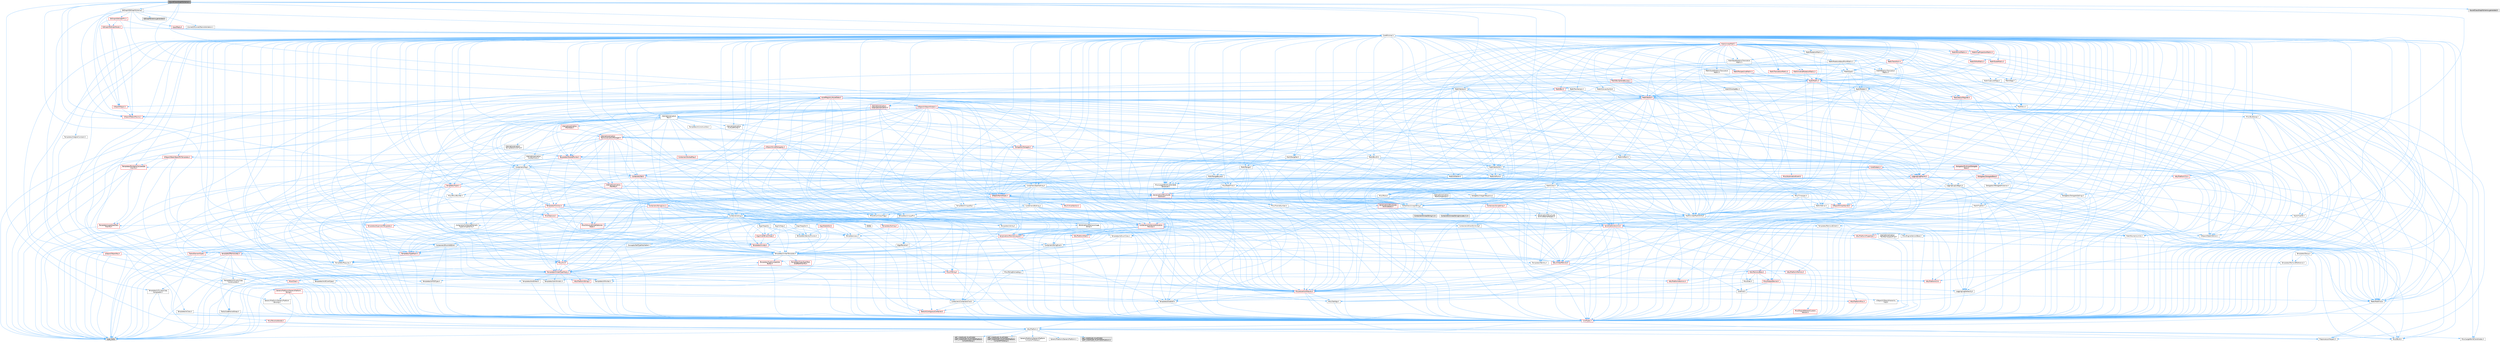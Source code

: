 digraph "SoundClassGraphSchema.h"
{
 // INTERACTIVE_SVG=YES
 // LATEX_PDF_SIZE
  bgcolor="transparent";
  edge [fontname=Helvetica,fontsize=10,labelfontname=Helvetica,labelfontsize=10];
  node [fontname=Helvetica,fontsize=10,shape=box,height=0.2,width=0.4];
  Node1 [id="Node000001",label="SoundClassGraphSchema.h",height=0.2,width=0.4,color="gray40", fillcolor="grey60", style="filled", fontcolor="black",tooltip=" "];
  Node1 -> Node2 [id="edge1_Node000001_Node000002",color="steelblue1",style="solid",tooltip=" "];
  Node2 [id="Node000002",label="Containers/Array.h",height=0.2,width=0.4,color="grey40", fillcolor="white", style="filled",URL="$df/dd0/Array_8h.html",tooltip=" "];
  Node2 -> Node3 [id="edge2_Node000002_Node000003",color="steelblue1",style="solid",tooltip=" "];
  Node3 [id="Node000003",label="CoreTypes.h",height=0.2,width=0.4,color="red", fillcolor="#FFF0F0", style="filled",URL="$dc/dec/CoreTypes_8h.html",tooltip=" "];
  Node3 -> Node4 [id="edge3_Node000003_Node000004",color="steelblue1",style="solid",tooltip=" "];
  Node4 [id="Node000004",label="HAL/Platform.h",height=0.2,width=0.4,color="grey40", fillcolor="white", style="filled",URL="$d9/dd0/Platform_8h.html",tooltip=" "];
  Node4 -> Node5 [id="edge4_Node000004_Node000005",color="steelblue1",style="solid",tooltip=" "];
  Node5 [id="Node000005",label="Misc/Build.h",height=0.2,width=0.4,color="grey40", fillcolor="white", style="filled",URL="$d3/dbb/Build_8h.html",tooltip=" "];
  Node4 -> Node6 [id="edge5_Node000004_Node000006",color="steelblue1",style="solid",tooltip=" "];
  Node6 [id="Node000006",label="Misc/LargeWorldCoordinates.h",height=0.2,width=0.4,color="grey40", fillcolor="white", style="filled",URL="$d2/dcb/LargeWorldCoordinates_8h.html",tooltip=" "];
  Node4 -> Node7 [id="edge6_Node000004_Node000007",color="steelblue1",style="solid",tooltip=" "];
  Node7 [id="Node000007",label="type_traits",height=0.2,width=0.4,color="grey60", fillcolor="#E0E0E0", style="filled",tooltip=" "];
  Node4 -> Node8 [id="edge7_Node000004_Node000008",color="steelblue1",style="solid",tooltip=" "];
  Node8 [id="Node000008",label="PreprocessorHelpers.h",height=0.2,width=0.4,color="grey40", fillcolor="white", style="filled",URL="$db/ddb/PreprocessorHelpers_8h.html",tooltip=" "];
  Node4 -> Node9 [id="edge8_Node000004_Node000009",color="steelblue1",style="solid",tooltip=" "];
  Node9 [id="Node000009",label="UBT_COMPILED_PLATFORM\l/UBT_COMPILED_PLATFORMPlatform\lCompilerPreSetup.h",height=0.2,width=0.4,color="grey60", fillcolor="#E0E0E0", style="filled",tooltip=" "];
  Node4 -> Node10 [id="edge9_Node000004_Node000010",color="steelblue1",style="solid",tooltip=" "];
  Node10 [id="Node000010",label="GenericPlatform/GenericPlatform\lCompilerPreSetup.h",height=0.2,width=0.4,color="grey40", fillcolor="white", style="filled",URL="$d9/dc8/GenericPlatformCompilerPreSetup_8h.html",tooltip=" "];
  Node4 -> Node11 [id="edge10_Node000004_Node000011",color="steelblue1",style="solid",tooltip=" "];
  Node11 [id="Node000011",label="GenericPlatform/GenericPlatform.h",height=0.2,width=0.4,color="grey40", fillcolor="white", style="filled",URL="$d6/d84/GenericPlatform_8h.html",tooltip=" "];
  Node4 -> Node12 [id="edge11_Node000004_Node000012",color="steelblue1",style="solid",tooltip=" "];
  Node12 [id="Node000012",label="UBT_COMPILED_PLATFORM\l/UBT_COMPILED_PLATFORMPlatform.h",height=0.2,width=0.4,color="grey60", fillcolor="#E0E0E0", style="filled",tooltip=" "];
  Node4 -> Node13 [id="edge12_Node000004_Node000013",color="steelblue1",style="solid",tooltip=" "];
  Node13 [id="Node000013",label="UBT_COMPILED_PLATFORM\l/UBT_COMPILED_PLATFORMPlatform\lCompilerSetup.h",height=0.2,width=0.4,color="grey60", fillcolor="#E0E0E0", style="filled",tooltip=" "];
  Node2 -> Node17 [id="edge13_Node000002_Node000017",color="steelblue1",style="solid",tooltip=" "];
  Node17 [id="Node000017",label="Misc/AssertionMacros.h",height=0.2,width=0.4,color="red", fillcolor="#FFF0F0", style="filled",URL="$d0/dfa/AssertionMacros_8h.html",tooltip=" "];
  Node17 -> Node3 [id="edge14_Node000017_Node000003",color="steelblue1",style="solid",tooltip=" "];
  Node17 -> Node4 [id="edge15_Node000017_Node000004",color="steelblue1",style="solid",tooltip=" "];
  Node17 -> Node18 [id="edge16_Node000017_Node000018",color="steelblue1",style="solid",tooltip=" "];
  Node18 [id="Node000018",label="HAL/PlatformMisc.h",height=0.2,width=0.4,color="red", fillcolor="#FFF0F0", style="filled",URL="$d0/df5/PlatformMisc_8h.html",tooltip=" "];
  Node18 -> Node3 [id="edge17_Node000018_Node000003",color="steelblue1",style="solid",tooltip=" "];
  Node17 -> Node8 [id="edge18_Node000017_Node000008",color="steelblue1",style="solid",tooltip=" "];
  Node17 -> Node54 [id="edge19_Node000017_Node000054",color="steelblue1",style="solid",tooltip=" "];
  Node54 [id="Node000054",label="Templates/EnableIf.h",height=0.2,width=0.4,color="grey40", fillcolor="white", style="filled",URL="$d7/d60/EnableIf_8h.html",tooltip=" "];
  Node54 -> Node3 [id="edge20_Node000054_Node000003",color="steelblue1",style="solid",tooltip=" "];
  Node17 -> Node60 [id="edge21_Node000017_Node000060",color="steelblue1",style="solid",tooltip=" "];
  Node60 [id="Node000060",label="Misc/VarArgs.h",height=0.2,width=0.4,color="grey40", fillcolor="white", style="filled",URL="$d5/d6f/VarArgs_8h.html",tooltip=" "];
  Node60 -> Node3 [id="edge22_Node000060_Node000003",color="steelblue1",style="solid",tooltip=" "];
  Node2 -> Node68 [id="edge23_Node000002_Node000068",color="steelblue1",style="solid",tooltip=" "];
  Node68 [id="Node000068",label="Misc/IntrusiveUnsetOptional\lState.h",height=0.2,width=0.4,color="red", fillcolor="#FFF0F0", style="filled",URL="$d2/d0a/IntrusiveUnsetOptionalState_8h.html",tooltip=" "];
  Node2 -> Node70 [id="edge24_Node000002_Node000070",color="steelblue1",style="solid",tooltip=" "];
  Node70 [id="Node000070",label="Misc/ReverseIterate.h",height=0.2,width=0.4,color="red", fillcolor="#FFF0F0", style="filled",URL="$db/de3/ReverseIterate_8h.html",tooltip=" "];
  Node70 -> Node4 [id="edge25_Node000070_Node000004",color="steelblue1",style="solid",tooltip=" "];
  Node2 -> Node72 [id="edge26_Node000002_Node000072",color="steelblue1",style="solid",tooltip=" "];
  Node72 [id="Node000072",label="HAL/UnrealMemory.h",height=0.2,width=0.4,color="red", fillcolor="#FFF0F0", style="filled",URL="$d9/d96/UnrealMemory_8h.html",tooltip=" "];
  Node72 -> Node3 [id="edge27_Node000072_Node000003",color="steelblue1",style="solid",tooltip=" "];
  Node72 -> Node76 [id="edge28_Node000072_Node000076",color="steelblue1",style="solid",tooltip=" "];
  Node76 [id="Node000076",label="HAL/MemoryBase.h",height=0.2,width=0.4,color="red", fillcolor="#FFF0F0", style="filled",URL="$d6/d9f/MemoryBase_8h.html",tooltip=" "];
  Node76 -> Node3 [id="edge29_Node000076_Node000003",color="steelblue1",style="solid",tooltip=" "];
  Node76 -> Node47 [id="edge30_Node000076_Node000047",color="steelblue1",style="solid",tooltip=" "];
  Node47 [id="Node000047",label="HAL/PlatformAtomics.h",height=0.2,width=0.4,color="red", fillcolor="#FFF0F0", style="filled",URL="$d3/d36/PlatformAtomics_8h.html",tooltip=" "];
  Node47 -> Node3 [id="edge31_Node000047_Node000003",color="steelblue1",style="solid",tooltip=" "];
  Node76 -> Node30 [id="edge32_Node000076_Node000030",color="steelblue1",style="solid",tooltip=" "];
  Node30 [id="Node000030",label="HAL/PlatformCrt.h",height=0.2,width=0.4,color="red", fillcolor="#FFF0F0", style="filled",URL="$d8/d75/PlatformCrt_8h.html",tooltip=" "];
  Node76 -> Node77 [id="edge33_Node000076_Node000077",color="steelblue1",style="solid",tooltip=" "];
  Node77 [id="Node000077",label="Misc/Exec.h",height=0.2,width=0.4,color="grey40", fillcolor="white", style="filled",URL="$de/ddb/Exec_8h.html",tooltip=" "];
  Node77 -> Node3 [id="edge34_Node000077_Node000003",color="steelblue1",style="solid",tooltip=" "];
  Node77 -> Node17 [id="edge35_Node000077_Node000017",color="steelblue1",style="solid",tooltip=" "];
  Node76 -> Node78 [id="edge36_Node000076_Node000078",color="steelblue1",style="solid",tooltip=" "];
  Node78 [id="Node000078",label="Misc/OutputDevice.h",height=0.2,width=0.4,color="red", fillcolor="#FFF0F0", style="filled",URL="$d7/d32/OutputDevice_8h.html",tooltip=" "];
  Node78 -> Node25 [id="edge37_Node000078_Node000025",color="steelblue1",style="solid",tooltip=" "];
  Node25 [id="Node000025",label="CoreFwd.h",height=0.2,width=0.4,color="grey40", fillcolor="white", style="filled",URL="$d1/d1e/CoreFwd_8h.html",tooltip=" "];
  Node25 -> Node3 [id="edge38_Node000025_Node000003",color="steelblue1",style="solid",tooltip=" "];
  Node25 -> Node26 [id="edge39_Node000025_Node000026",color="steelblue1",style="solid",tooltip=" "];
  Node26 [id="Node000026",label="Containers/ContainersFwd.h",height=0.2,width=0.4,color="grey40", fillcolor="white", style="filled",URL="$d4/d0a/ContainersFwd_8h.html",tooltip=" "];
  Node26 -> Node4 [id="edge40_Node000026_Node000004",color="steelblue1",style="solid",tooltip=" "];
  Node26 -> Node3 [id="edge41_Node000026_Node000003",color="steelblue1",style="solid",tooltip=" "];
  Node26 -> Node23 [id="edge42_Node000026_Node000023",color="steelblue1",style="solid",tooltip=" "];
  Node23 [id="Node000023",label="Traits/IsContiguousContainer.h",height=0.2,width=0.4,color="red", fillcolor="#FFF0F0", style="filled",URL="$d5/d3c/IsContiguousContainer_8h.html",tooltip=" "];
  Node23 -> Node3 [id="edge43_Node000023_Node000003",color="steelblue1",style="solid",tooltip=" "];
  Node25 -> Node27 [id="edge44_Node000025_Node000027",color="steelblue1",style="solid",tooltip=" "];
  Node27 [id="Node000027",label="Math/MathFwd.h",height=0.2,width=0.4,color="grey40", fillcolor="white", style="filled",URL="$d2/d10/MathFwd_8h.html",tooltip=" "];
  Node27 -> Node4 [id="edge45_Node000027_Node000004",color="steelblue1",style="solid",tooltip=" "];
  Node25 -> Node28 [id="edge46_Node000025_Node000028",color="steelblue1",style="solid",tooltip=" "];
  Node28 [id="Node000028",label="UObject/UObjectHierarchy\lFwd.h",height=0.2,width=0.4,color="grey40", fillcolor="white", style="filled",URL="$d3/d13/UObjectHierarchyFwd_8h.html",tooltip=" "];
  Node78 -> Node3 [id="edge47_Node000078_Node000003",color="steelblue1",style="solid",tooltip=" "];
  Node78 -> Node79 [id="edge48_Node000078_Node000079",color="steelblue1",style="solid",tooltip=" "];
  Node79 [id="Node000079",label="Logging/LogVerbosity.h",height=0.2,width=0.4,color="grey40", fillcolor="white", style="filled",URL="$d2/d8f/LogVerbosity_8h.html",tooltip=" "];
  Node79 -> Node3 [id="edge49_Node000079_Node000003",color="steelblue1",style="solid",tooltip=" "];
  Node78 -> Node60 [id="edge50_Node000078_Node000060",color="steelblue1",style="solid",tooltip=" "];
  Node72 -> Node89 [id="edge51_Node000072_Node000089",color="steelblue1",style="solid",tooltip=" "];
  Node89 [id="Node000089",label="HAL/PlatformMemory.h",height=0.2,width=0.4,color="red", fillcolor="#FFF0F0", style="filled",URL="$de/d68/PlatformMemory_8h.html",tooltip=" "];
  Node89 -> Node3 [id="edge52_Node000089_Node000003",color="steelblue1",style="solid",tooltip=" "];
  Node72 -> Node92 [id="edge53_Node000072_Node000092",color="steelblue1",style="solid",tooltip=" "];
  Node92 [id="Node000092",label="Templates/IsPointer.h",height=0.2,width=0.4,color="grey40", fillcolor="white", style="filled",URL="$d7/d05/IsPointer_8h.html",tooltip=" "];
  Node92 -> Node3 [id="edge54_Node000092_Node000003",color="steelblue1",style="solid",tooltip=" "];
  Node2 -> Node93 [id="edge55_Node000002_Node000093",color="steelblue1",style="solid",tooltip=" "];
  Node93 [id="Node000093",label="Templates/UnrealTypeTraits.h",height=0.2,width=0.4,color="red", fillcolor="#FFF0F0", style="filled",URL="$d2/d2d/UnrealTypeTraits_8h.html",tooltip=" "];
  Node93 -> Node3 [id="edge56_Node000093_Node000003",color="steelblue1",style="solid",tooltip=" "];
  Node93 -> Node92 [id="edge57_Node000093_Node000092",color="steelblue1",style="solid",tooltip=" "];
  Node93 -> Node17 [id="edge58_Node000093_Node000017",color="steelblue1",style="solid",tooltip=" "];
  Node93 -> Node85 [id="edge59_Node000093_Node000085",color="steelblue1",style="solid",tooltip=" "];
  Node85 [id="Node000085",label="Templates/AndOrNot.h",height=0.2,width=0.4,color="grey40", fillcolor="white", style="filled",URL="$db/d0a/AndOrNot_8h.html",tooltip=" "];
  Node85 -> Node3 [id="edge60_Node000085_Node000003",color="steelblue1",style="solid",tooltip=" "];
  Node93 -> Node54 [id="edge61_Node000093_Node000054",color="steelblue1",style="solid",tooltip=" "];
  Node93 -> Node94 [id="edge62_Node000093_Node000094",color="steelblue1",style="solid",tooltip=" "];
  Node94 [id="Node000094",label="Templates/IsArithmetic.h",height=0.2,width=0.4,color="grey40", fillcolor="white", style="filled",URL="$d2/d5d/IsArithmetic_8h.html",tooltip=" "];
  Node94 -> Node3 [id="edge63_Node000094_Node000003",color="steelblue1",style="solid",tooltip=" "];
  Node93 -> Node96 [id="edge64_Node000093_Node000096",color="steelblue1",style="solid",tooltip=" "];
  Node96 [id="Node000096",label="Templates/IsPODType.h",height=0.2,width=0.4,color="grey40", fillcolor="white", style="filled",URL="$d7/db1/IsPODType_8h.html",tooltip=" "];
  Node96 -> Node3 [id="edge65_Node000096_Node000003",color="steelblue1",style="solid",tooltip=" "];
  Node93 -> Node97 [id="edge66_Node000093_Node000097",color="steelblue1",style="solid",tooltip=" "];
  Node97 [id="Node000097",label="Templates/IsUECoreType.h",height=0.2,width=0.4,color="grey40", fillcolor="white", style="filled",URL="$d1/db8/IsUECoreType_8h.html",tooltip=" "];
  Node97 -> Node3 [id="edge67_Node000097_Node000003",color="steelblue1",style="solid",tooltip=" "];
  Node97 -> Node7 [id="edge68_Node000097_Node000007",color="steelblue1",style="solid",tooltip=" "];
  Node93 -> Node86 [id="edge69_Node000093_Node000086",color="steelblue1",style="solid",tooltip=" "];
  Node86 [id="Node000086",label="Templates/IsTriviallyCopy\lConstructible.h",height=0.2,width=0.4,color="grey40", fillcolor="white", style="filled",URL="$d3/d78/IsTriviallyCopyConstructible_8h.html",tooltip=" "];
  Node86 -> Node3 [id="edge70_Node000086_Node000003",color="steelblue1",style="solid",tooltip=" "];
  Node86 -> Node7 [id="edge71_Node000086_Node000007",color="steelblue1",style="solid",tooltip=" "];
  Node2 -> Node98 [id="edge72_Node000002_Node000098",color="steelblue1",style="solid",tooltip=" "];
  Node98 [id="Node000098",label="Templates/UnrealTemplate.h",height=0.2,width=0.4,color="grey40", fillcolor="white", style="filled",URL="$d4/d24/UnrealTemplate_8h.html",tooltip=" "];
  Node98 -> Node3 [id="edge73_Node000098_Node000003",color="steelblue1",style="solid",tooltip=" "];
  Node98 -> Node92 [id="edge74_Node000098_Node000092",color="steelblue1",style="solid",tooltip=" "];
  Node98 -> Node72 [id="edge75_Node000098_Node000072",color="steelblue1",style="solid",tooltip=" "];
  Node98 -> Node99 [id="edge76_Node000098_Node000099",color="steelblue1",style="solid",tooltip=" "];
  Node99 [id="Node000099",label="Templates/CopyQualifiers\lAndRefsFromTo.h",height=0.2,width=0.4,color="red", fillcolor="#FFF0F0", style="filled",URL="$d3/db3/CopyQualifiersAndRefsFromTo_8h.html",tooltip=" "];
  Node98 -> Node93 [id="edge77_Node000098_Node000093",color="steelblue1",style="solid",tooltip=" "];
  Node98 -> Node101 [id="edge78_Node000098_Node000101",color="steelblue1",style="solid",tooltip=" "];
  Node101 [id="Node000101",label="Templates/RemoveReference.h",height=0.2,width=0.4,color="grey40", fillcolor="white", style="filled",URL="$da/dbe/RemoveReference_8h.html",tooltip=" "];
  Node101 -> Node3 [id="edge79_Node000101_Node000003",color="steelblue1",style="solid",tooltip=" "];
  Node98 -> Node62 [id="edge80_Node000098_Node000062",color="steelblue1",style="solid",tooltip=" "];
  Node62 [id="Node000062",label="Templates/Requires.h",height=0.2,width=0.4,color="grey40", fillcolor="white", style="filled",URL="$dc/d96/Requires_8h.html",tooltip=" "];
  Node62 -> Node54 [id="edge81_Node000062_Node000054",color="steelblue1",style="solid",tooltip=" "];
  Node62 -> Node7 [id="edge82_Node000062_Node000007",color="steelblue1",style="solid",tooltip=" "];
  Node98 -> Node102 [id="edge83_Node000098_Node000102",color="steelblue1",style="solid",tooltip=" "];
  Node102 [id="Node000102",label="Templates/TypeCompatible\lBytes.h",height=0.2,width=0.4,color="red", fillcolor="#FFF0F0", style="filled",URL="$df/d0a/TypeCompatibleBytes_8h.html",tooltip=" "];
  Node102 -> Node3 [id="edge84_Node000102_Node000003",color="steelblue1",style="solid",tooltip=" "];
  Node102 -> Node7 [id="edge85_Node000102_Node000007",color="steelblue1",style="solid",tooltip=" "];
  Node98 -> Node63 [id="edge86_Node000098_Node000063",color="steelblue1",style="solid",tooltip=" "];
  Node63 [id="Node000063",label="Templates/Identity.h",height=0.2,width=0.4,color="grey40", fillcolor="white", style="filled",URL="$d0/dd5/Identity_8h.html",tooltip=" "];
  Node98 -> Node23 [id="edge87_Node000098_Node000023",color="steelblue1",style="solid",tooltip=" "];
  Node98 -> Node103 [id="edge88_Node000098_Node000103",color="steelblue1",style="solid",tooltip=" "];
  Node103 [id="Node000103",label="Traits/UseBitwiseSwap.h",height=0.2,width=0.4,color="grey40", fillcolor="white", style="filled",URL="$db/df3/UseBitwiseSwap_8h.html",tooltip=" "];
  Node103 -> Node3 [id="edge89_Node000103_Node000003",color="steelblue1",style="solid",tooltip=" "];
  Node103 -> Node7 [id="edge90_Node000103_Node000007",color="steelblue1",style="solid",tooltip=" "];
  Node98 -> Node7 [id="edge91_Node000098_Node000007",color="steelblue1",style="solid",tooltip=" "];
  Node2 -> Node104 [id="edge92_Node000002_Node000104",color="steelblue1",style="solid",tooltip=" "];
  Node104 [id="Node000104",label="Containers/AllowShrinking.h",height=0.2,width=0.4,color="grey40", fillcolor="white", style="filled",URL="$d7/d1a/AllowShrinking_8h.html",tooltip=" "];
  Node104 -> Node3 [id="edge93_Node000104_Node000003",color="steelblue1",style="solid",tooltip=" "];
  Node2 -> Node105 [id="edge94_Node000002_Node000105",color="steelblue1",style="solid",tooltip=" "];
  Node105 [id="Node000105",label="Containers/ContainerAllocation\lPolicies.h",height=0.2,width=0.4,color="red", fillcolor="#FFF0F0", style="filled",URL="$d7/dff/ContainerAllocationPolicies_8h.html",tooltip=" "];
  Node105 -> Node3 [id="edge95_Node000105_Node000003",color="steelblue1",style="solid",tooltip=" "];
  Node105 -> Node105 [id="edge96_Node000105_Node000105",color="steelblue1",style="solid",tooltip=" "];
  Node105 -> Node107 [id="edge97_Node000105_Node000107",color="steelblue1",style="solid",tooltip=" "];
  Node107 [id="Node000107",label="HAL/PlatformMath.h",height=0.2,width=0.4,color="red", fillcolor="#FFF0F0", style="filled",URL="$dc/d53/PlatformMath_8h.html",tooltip=" "];
  Node107 -> Node3 [id="edge98_Node000107_Node000003",color="steelblue1",style="solid",tooltip=" "];
  Node105 -> Node72 [id="edge99_Node000105_Node000072",color="steelblue1",style="solid",tooltip=" "];
  Node105 -> Node40 [id="edge100_Node000105_Node000040",color="steelblue1",style="solid",tooltip=" "];
  Node40 [id="Node000040",label="Math/NumericLimits.h",height=0.2,width=0.4,color="grey40", fillcolor="white", style="filled",URL="$df/d1b/NumericLimits_8h.html",tooltip=" "];
  Node40 -> Node3 [id="edge101_Node000040_Node000003",color="steelblue1",style="solid",tooltip=" "];
  Node105 -> Node17 [id="edge102_Node000105_Node000017",color="steelblue1",style="solid",tooltip=" "];
  Node105 -> Node116 [id="edge103_Node000105_Node000116",color="steelblue1",style="solid",tooltip=" "];
  Node116 [id="Node000116",label="Templates/MemoryOps.h",height=0.2,width=0.4,color="red", fillcolor="#FFF0F0", style="filled",URL="$db/dea/MemoryOps_8h.html",tooltip=" "];
  Node116 -> Node3 [id="edge104_Node000116_Node000003",color="steelblue1",style="solid",tooltip=" "];
  Node116 -> Node72 [id="edge105_Node000116_Node000072",color="steelblue1",style="solid",tooltip=" "];
  Node116 -> Node87 [id="edge106_Node000116_Node000087",color="steelblue1",style="solid",tooltip=" "];
  Node87 [id="Node000087",label="Templates/IsTriviallyCopy\lAssignable.h",height=0.2,width=0.4,color="grey40", fillcolor="white", style="filled",URL="$d2/df2/IsTriviallyCopyAssignable_8h.html",tooltip=" "];
  Node87 -> Node3 [id="edge107_Node000087_Node000003",color="steelblue1",style="solid",tooltip=" "];
  Node87 -> Node7 [id="edge108_Node000087_Node000007",color="steelblue1",style="solid",tooltip=" "];
  Node116 -> Node86 [id="edge109_Node000116_Node000086",color="steelblue1",style="solid",tooltip=" "];
  Node116 -> Node62 [id="edge110_Node000116_Node000062",color="steelblue1",style="solid",tooltip=" "];
  Node116 -> Node93 [id="edge111_Node000116_Node000093",color="steelblue1",style="solid",tooltip=" "];
  Node116 -> Node103 [id="edge112_Node000116_Node000103",color="steelblue1",style="solid",tooltip=" "];
  Node116 -> Node7 [id="edge113_Node000116_Node000007",color="steelblue1",style="solid",tooltip=" "];
  Node105 -> Node102 [id="edge114_Node000105_Node000102",color="steelblue1",style="solid",tooltip=" "];
  Node105 -> Node7 [id="edge115_Node000105_Node000007",color="steelblue1",style="solid",tooltip=" "];
  Node2 -> Node117 [id="edge116_Node000002_Node000117",color="steelblue1",style="solid",tooltip=" "];
  Node117 [id="Node000117",label="Containers/ContainerElement\lTypeCompatibility.h",height=0.2,width=0.4,color="grey40", fillcolor="white", style="filled",URL="$df/ddf/ContainerElementTypeCompatibility_8h.html",tooltip=" "];
  Node117 -> Node3 [id="edge117_Node000117_Node000003",color="steelblue1",style="solid",tooltip=" "];
  Node117 -> Node93 [id="edge118_Node000117_Node000093",color="steelblue1",style="solid",tooltip=" "];
  Node2 -> Node118 [id="edge119_Node000002_Node000118",color="steelblue1",style="solid",tooltip=" "];
  Node118 [id="Node000118",label="Serialization/Archive.h",height=0.2,width=0.4,color="red", fillcolor="#FFF0F0", style="filled",URL="$d7/d3b/Archive_8h.html",tooltip=" "];
  Node118 -> Node25 [id="edge120_Node000118_Node000025",color="steelblue1",style="solid",tooltip=" "];
  Node118 -> Node3 [id="edge121_Node000118_Node000003",color="steelblue1",style="solid",tooltip=" "];
  Node118 -> Node119 [id="edge122_Node000118_Node000119",color="steelblue1",style="solid",tooltip=" "];
  Node119 [id="Node000119",label="HAL/PlatformProperties.h",height=0.2,width=0.4,color="red", fillcolor="#FFF0F0", style="filled",URL="$d9/db0/PlatformProperties_8h.html",tooltip=" "];
  Node119 -> Node3 [id="edge123_Node000119_Node000003",color="steelblue1",style="solid",tooltip=" "];
  Node118 -> Node122 [id="edge124_Node000118_Node000122",color="steelblue1",style="solid",tooltip=" "];
  Node122 [id="Node000122",label="Internationalization\l/TextNamespaceFwd.h",height=0.2,width=0.4,color="grey40", fillcolor="white", style="filled",URL="$d8/d97/TextNamespaceFwd_8h.html",tooltip=" "];
  Node122 -> Node3 [id="edge125_Node000122_Node000003",color="steelblue1",style="solid",tooltip=" "];
  Node118 -> Node27 [id="edge126_Node000118_Node000027",color="steelblue1",style="solid",tooltip=" "];
  Node118 -> Node17 [id="edge127_Node000118_Node000017",color="steelblue1",style="solid",tooltip=" "];
  Node118 -> Node5 [id="edge128_Node000118_Node000005",color="steelblue1",style="solid",tooltip=" "];
  Node118 -> Node123 [id="edge129_Node000118_Node000123",color="steelblue1",style="solid",tooltip=" "];
  Node123 [id="Node000123",label="Misc/EngineVersionBase.h",height=0.2,width=0.4,color="grey40", fillcolor="white", style="filled",URL="$d5/d2b/EngineVersionBase_8h.html",tooltip=" "];
  Node123 -> Node3 [id="edge130_Node000123_Node000003",color="steelblue1",style="solid",tooltip=" "];
  Node118 -> Node60 [id="edge131_Node000118_Node000060",color="steelblue1",style="solid",tooltip=" "];
  Node118 -> Node54 [id="edge132_Node000118_Node000054",color="steelblue1",style="solid",tooltip=" "];
  Node118 -> Node126 [id="edge133_Node000118_Node000126",color="steelblue1",style="solid",tooltip=" "];
  Node126 [id="Node000126",label="Templates/IsEnumClass.h",height=0.2,width=0.4,color="grey40", fillcolor="white", style="filled",URL="$d7/d15/IsEnumClass_8h.html",tooltip=" "];
  Node126 -> Node3 [id="edge134_Node000126_Node000003",color="steelblue1",style="solid",tooltip=" "];
  Node126 -> Node85 [id="edge135_Node000126_Node000085",color="steelblue1",style="solid",tooltip=" "];
  Node118 -> Node98 [id="edge136_Node000118_Node000098",color="steelblue1",style="solid",tooltip=" "];
  Node118 -> Node127 [id="edge137_Node000118_Node000127",color="steelblue1",style="solid",tooltip=" "];
  Node127 [id="Node000127",label="UObject/ObjectVersion.h",height=0.2,width=0.4,color="grey40", fillcolor="white", style="filled",URL="$da/d63/ObjectVersion_8h.html",tooltip=" "];
  Node127 -> Node3 [id="edge138_Node000127_Node000003",color="steelblue1",style="solid",tooltip=" "];
  Node2 -> Node128 [id="edge139_Node000002_Node000128",color="steelblue1",style="solid",tooltip=" "];
  Node128 [id="Node000128",label="Serialization/MemoryImage\lWriter.h",height=0.2,width=0.4,color="grey40", fillcolor="white", style="filled",URL="$d0/d08/MemoryImageWriter_8h.html",tooltip=" "];
  Node128 -> Node3 [id="edge140_Node000128_Node000003",color="steelblue1",style="solid",tooltip=" "];
  Node128 -> Node129 [id="edge141_Node000128_Node000129",color="steelblue1",style="solid",tooltip=" "];
  Node129 [id="Node000129",label="Serialization/MemoryLayout.h",height=0.2,width=0.4,color="red", fillcolor="#FFF0F0", style="filled",URL="$d7/d66/MemoryLayout_8h.html",tooltip=" "];
  Node129 -> Node132 [id="edge142_Node000129_Node000132",color="steelblue1",style="solid",tooltip=" "];
  Node132 [id="Node000132",label="Containers/EnumAsByte.h",height=0.2,width=0.4,color="grey40", fillcolor="white", style="filled",URL="$d6/d9a/EnumAsByte_8h.html",tooltip=" "];
  Node132 -> Node3 [id="edge143_Node000132_Node000003",color="steelblue1",style="solid",tooltip=" "];
  Node132 -> Node96 [id="edge144_Node000132_Node000096",color="steelblue1",style="solid",tooltip=" "];
  Node132 -> Node133 [id="edge145_Node000132_Node000133",color="steelblue1",style="solid",tooltip=" "];
  Node133 [id="Node000133",label="Templates/TypeHash.h",height=0.2,width=0.4,color="red", fillcolor="#FFF0F0", style="filled",URL="$d1/d62/TypeHash_8h.html",tooltip=" "];
  Node133 -> Node3 [id="edge146_Node000133_Node000003",color="steelblue1",style="solid",tooltip=" "];
  Node133 -> Node62 [id="edge147_Node000133_Node000062",color="steelblue1",style="solid",tooltip=" "];
  Node133 -> Node134 [id="edge148_Node000133_Node000134",color="steelblue1",style="solid",tooltip=" "];
  Node134 [id="Node000134",label="Misc/Crc.h",height=0.2,width=0.4,color="red", fillcolor="#FFF0F0", style="filled",URL="$d4/dd2/Crc_8h.html",tooltip=" "];
  Node134 -> Node3 [id="edge149_Node000134_Node000003",color="steelblue1",style="solid",tooltip=" "];
  Node134 -> Node74 [id="edge150_Node000134_Node000074",color="steelblue1",style="solid",tooltip=" "];
  Node74 [id="Node000074",label="HAL/PlatformString.h",height=0.2,width=0.4,color="red", fillcolor="#FFF0F0", style="filled",URL="$db/db5/PlatformString_8h.html",tooltip=" "];
  Node74 -> Node3 [id="edge151_Node000074_Node000003",color="steelblue1",style="solid",tooltip=" "];
  Node134 -> Node17 [id="edge152_Node000134_Node000017",color="steelblue1",style="solid",tooltip=" "];
  Node134 -> Node135 [id="edge153_Node000134_Node000135",color="steelblue1",style="solid",tooltip=" "];
  Node135 [id="Node000135",label="Misc/CString.h",height=0.2,width=0.4,color="red", fillcolor="#FFF0F0", style="filled",URL="$d2/d49/CString_8h.html",tooltip=" "];
  Node135 -> Node3 [id="edge154_Node000135_Node000003",color="steelblue1",style="solid",tooltip=" "];
  Node135 -> Node30 [id="edge155_Node000135_Node000030",color="steelblue1",style="solid",tooltip=" "];
  Node135 -> Node74 [id="edge156_Node000135_Node000074",color="steelblue1",style="solid",tooltip=" "];
  Node135 -> Node17 [id="edge157_Node000135_Node000017",color="steelblue1",style="solid",tooltip=" "];
  Node135 -> Node136 [id="edge158_Node000135_Node000136",color="steelblue1",style="solid",tooltip=" "];
  Node136 [id="Node000136",label="Misc/Char.h",height=0.2,width=0.4,color="red", fillcolor="#FFF0F0", style="filled",URL="$d0/d58/Char_8h.html",tooltip=" "];
  Node136 -> Node3 [id="edge159_Node000136_Node000003",color="steelblue1",style="solid",tooltip=" "];
  Node136 -> Node7 [id="edge160_Node000136_Node000007",color="steelblue1",style="solid",tooltip=" "];
  Node135 -> Node60 [id="edge161_Node000135_Node000060",color="steelblue1",style="solid",tooltip=" "];
  Node134 -> Node136 [id="edge162_Node000134_Node000136",color="steelblue1",style="solid",tooltip=" "];
  Node134 -> Node93 [id="edge163_Node000134_Node000093",color="steelblue1",style="solid",tooltip=" "];
  Node133 -> Node7 [id="edge164_Node000133_Node000007",color="steelblue1",style="solid",tooltip=" "];
  Node129 -> Node20 [id="edge165_Node000129_Node000020",color="steelblue1",style="solid",tooltip=" "];
  Node20 [id="Node000020",label="Containers/StringFwd.h",height=0.2,width=0.4,color="grey40", fillcolor="white", style="filled",URL="$df/d37/StringFwd_8h.html",tooltip=" "];
  Node20 -> Node3 [id="edge166_Node000020_Node000003",color="steelblue1",style="solid",tooltip=" "];
  Node20 -> Node21 [id="edge167_Node000020_Node000021",color="steelblue1",style="solid",tooltip=" "];
  Node21 [id="Node000021",label="Traits/ElementType.h",height=0.2,width=0.4,color="red", fillcolor="#FFF0F0", style="filled",URL="$d5/d4f/ElementType_8h.html",tooltip=" "];
  Node21 -> Node4 [id="edge168_Node000021_Node000004",color="steelblue1",style="solid",tooltip=" "];
  Node21 -> Node7 [id="edge169_Node000021_Node000007",color="steelblue1",style="solid",tooltip=" "];
  Node20 -> Node23 [id="edge170_Node000020_Node000023",color="steelblue1",style="solid",tooltip=" "];
  Node129 -> Node72 [id="edge171_Node000129_Node000072",color="steelblue1",style="solid",tooltip=" "];
  Node129 -> Node54 [id="edge172_Node000129_Node000054",color="steelblue1",style="solid",tooltip=" "];
  Node129 -> Node98 [id="edge173_Node000129_Node000098",color="steelblue1",style="solid",tooltip=" "];
  Node2 -> Node142 [id="edge174_Node000002_Node000142",color="steelblue1",style="solid",tooltip=" "];
  Node142 [id="Node000142",label="Algo/Heapify.h",height=0.2,width=0.4,color="grey40", fillcolor="white", style="filled",URL="$d0/d2a/Heapify_8h.html",tooltip=" "];
  Node142 -> Node143 [id="edge175_Node000142_Node000143",color="steelblue1",style="solid",tooltip=" "];
  Node143 [id="Node000143",label="Algo/Impl/BinaryHeap.h",height=0.2,width=0.4,color="red", fillcolor="#FFF0F0", style="filled",URL="$d7/da3/Algo_2Impl_2BinaryHeap_8h.html",tooltip=" "];
  Node143 -> Node144 [id="edge176_Node000143_Node000144",color="steelblue1",style="solid",tooltip=" "];
  Node144 [id="Node000144",label="Templates/Invoke.h",height=0.2,width=0.4,color="red", fillcolor="#FFF0F0", style="filled",URL="$d7/deb/Invoke_8h.html",tooltip=" "];
  Node144 -> Node3 [id="edge177_Node000144_Node000003",color="steelblue1",style="solid",tooltip=" "];
  Node144 -> Node98 [id="edge178_Node000144_Node000098",color="steelblue1",style="solid",tooltip=" "];
  Node144 -> Node7 [id="edge179_Node000144_Node000007",color="steelblue1",style="solid",tooltip=" "];
  Node143 -> Node7 [id="edge180_Node000143_Node000007",color="steelblue1",style="solid",tooltip=" "];
  Node142 -> Node148 [id="edge181_Node000142_Node000148",color="steelblue1",style="solid",tooltip=" "];
  Node148 [id="Node000148",label="Templates/IdentityFunctor.h",height=0.2,width=0.4,color="grey40", fillcolor="white", style="filled",URL="$d7/d2e/IdentityFunctor_8h.html",tooltip=" "];
  Node148 -> Node4 [id="edge182_Node000148_Node000004",color="steelblue1",style="solid",tooltip=" "];
  Node142 -> Node144 [id="edge183_Node000142_Node000144",color="steelblue1",style="solid",tooltip=" "];
  Node142 -> Node149 [id="edge184_Node000142_Node000149",color="steelblue1",style="solid",tooltip=" "];
  Node149 [id="Node000149",label="Templates/Less.h",height=0.2,width=0.4,color="grey40", fillcolor="white", style="filled",URL="$de/dc8/Less_8h.html",tooltip=" "];
  Node149 -> Node3 [id="edge185_Node000149_Node000003",color="steelblue1",style="solid",tooltip=" "];
  Node149 -> Node98 [id="edge186_Node000149_Node000098",color="steelblue1",style="solid",tooltip=" "];
  Node142 -> Node98 [id="edge187_Node000142_Node000098",color="steelblue1",style="solid",tooltip=" "];
  Node2 -> Node150 [id="edge188_Node000002_Node000150",color="steelblue1",style="solid",tooltip=" "];
  Node150 [id="Node000150",label="Algo/HeapSort.h",height=0.2,width=0.4,color="grey40", fillcolor="white", style="filled",URL="$d3/d92/HeapSort_8h.html",tooltip=" "];
  Node150 -> Node143 [id="edge189_Node000150_Node000143",color="steelblue1",style="solid",tooltip=" "];
  Node150 -> Node148 [id="edge190_Node000150_Node000148",color="steelblue1",style="solid",tooltip=" "];
  Node150 -> Node149 [id="edge191_Node000150_Node000149",color="steelblue1",style="solid",tooltip=" "];
  Node150 -> Node98 [id="edge192_Node000150_Node000098",color="steelblue1",style="solid",tooltip=" "];
  Node2 -> Node151 [id="edge193_Node000002_Node000151",color="steelblue1",style="solid",tooltip=" "];
  Node151 [id="Node000151",label="Algo/IsHeap.h",height=0.2,width=0.4,color="grey40", fillcolor="white", style="filled",URL="$de/d32/IsHeap_8h.html",tooltip=" "];
  Node151 -> Node143 [id="edge194_Node000151_Node000143",color="steelblue1",style="solid",tooltip=" "];
  Node151 -> Node148 [id="edge195_Node000151_Node000148",color="steelblue1",style="solid",tooltip=" "];
  Node151 -> Node144 [id="edge196_Node000151_Node000144",color="steelblue1",style="solid",tooltip=" "];
  Node151 -> Node149 [id="edge197_Node000151_Node000149",color="steelblue1",style="solid",tooltip=" "];
  Node151 -> Node98 [id="edge198_Node000151_Node000098",color="steelblue1",style="solid",tooltip=" "];
  Node2 -> Node143 [id="edge199_Node000002_Node000143",color="steelblue1",style="solid",tooltip=" "];
  Node2 -> Node152 [id="edge200_Node000002_Node000152",color="steelblue1",style="solid",tooltip=" "];
  Node152 [id="Node000152",label="Algo/StableSort.h",height=0.2,width=0.4,color="red", fillcolor="#FFF0F0", style="filled",URL="$d7/d3c/StableSort_8h.html",tooltip=" "];
  Node152 -> Node148 [id="edge201_Node000152_Node000148",color="steelblue1",style="solid",tooltip=" "];
  Node152 -> Node144 [id="edge202_Node000152_Node000144",color="steelblue1",style="solid",tooltip=" "];
  Node152 -> Node149 [id="edge203_Node000152_Node000149",color="steelblue1",style="solid",tooltip=" "];
  Node152 -> Node98 [id="edge204_Node000152_Node000098",color="steelblue1",style="solid",tooltip=" "];
  Node2 -> Node155 [id="edge205_Node000002_Node000155",color="steelblue1",style="solid",tooltip=" "];
  Node155 [id="Node000155",label="Concepts/GetTypeHashable.h",height=0.2,width=0.4,color="grey40", fillcolor="white", style="filled",URL="$d3/da2/GetTypeHashable_8h.html",tooltip=" "];
  Node155 -> Node3 [id="edge206_Node000155_Node000003",color="steelblue1",style="solid",tooltip=" "];
  Node155 -> Node133 [id="edge207_Node000155_Node000133",color="steelblue1",style="solid",tooltip=" "];
  Node2 -> Node148 [id="edge208_Node000002_Node000148",color="steelblue1",style="solid",tooltip=" "];
  Node2 -> Node144 [id="edge209_Node000002_Node000144",color="steelblue1",style="solid",tooltip=" "];
  Node2 -> Node149 [id="edge210_Node000002_Node000149",color="steelblue1",style="solid",tooltip=" "];
  Node2 -> Node156 [id="edge211_Node000002_Node000156",color="steelblue1",style="solid",tooltip=" "];
  Node156 [id="Node000156",label="Templates/LosesQualifiers\lFromTo.h",height=0.2,width=0.4,color="red", fillcolor="#FFF0F0", style="filled",URL="$d2/db3/LosesQualifiersFromTo_8h.html",tooltip=" "];
  Node156 -> Node7 [id="edge212_Node000156_Node000007",color="steelblue1",style="solid",tooltip=" "];
  Node2 -> Node62 [id="edge213_Node000002_Node000062",color="steelblue1",style="solid",tooltip=" "];
  Node2 -> Node157 [id="edge214_Node000002_Node000157",color="steelblue1",style="solid",tooltip=" "];
  Node157 [id="Node000157",label="Templates/Sorting.h",height=0.2,width=0.4,color="red", fillcolor="#FFF0F0", style="filled",URL="$d3/d9e/Sorting_8h.html",tooltip=" "];
  Node157 -> Node3 [id="edge215_Node000157_Node000003",color="steelblue1",style="solid",tooltip=" "];
  Node157 -> Node107 [id="edge216_Node000157_Node000107",color="steelblue1",style="solid",tooltip=" "];
  Node157 -> Node149 [id="edge217_Node000157_Node000149",color="steelblue1",style="solid",tooltip=" "];
  Node2 -> Node161 [id="edge218_Node000002_Node000161",color="steelblue1",style="solid",tooltip=" "];
  Node161 [id="Node000161",label="Templates/AlignmentTemplates.h",height=0.2,width=0.4,color="red", fillcolor="#FFF0F0", style="filled",URL="$dd/d32/AlignmentTemplates_8h.html",tooltip=" "];
  Node161 -> Node3 [id="edge219_Node000161_Node000003",color="steelblue1",style="solid",tooltip=" "];
  Node161 -> Node92 [id="edge220_Node000161_Node000092",color="steelblue1",style="solid",tooltip=" "];
  Node2 -> Node21 [id="edge221_Node000002_Node000021",color="steelblue1",style="solid",tooltip=" "];
  Node2 -> Node113 [id="edge222_Node000002_Node000113",color="steelblue1",style="solid",tooltip=" "];
  Node113 [id="Node000113",label="limits",height=0.2,width=0.4,color="grey60", fillcolor="#E0E0E0", style="filled",tooltip=" "];
  Node2 -> Node7 [id="edge223_Node000002_Node000007",color="steelblue1",style="solid",tooltip=" "];
  Node1 -> Node162 [id="edge224_Node000001_Node000162",color="steelblue1",style="solid",tooltip=" "];
  Node162 [id="Node000162",label="Containers/UnrealString.h",height=0.2,width=0.4,color="grey40", fillcolor="white", style="filled",URL="$d5/dba/UnrealString_8h.html",tooltip=" "];
  Node162 -> Node163 [id="edge225_Node000162_Node000163",color="steelblue1",style="solid",tooltip=" "];
  Node163 [id="Node000163",label="Containers/UnrealStringIncludes.h.inl",height=0.2,width=0.4,color="grey60", fillcolor="#E0E0E0", style="filled",tooltip=" "];
  Node162 -> Node164 [id="edge226_Node000162_Node000164",color="steelblue1",style="solid",tooltip=" "];
  Node164 [id="Node000164",label="Containers/UnrealString.h.inl",height=0.2,width=0.4,color="grey60", fillcolor="#E0E0E0", style="filled",tooltip=" "];
  Node162 -> Node165 [id="edge227_Node000162_Node000165",color="steelblue1",style="solid",tooltip=" "];
  Node165 [id="Node000165",label="Misc/StringFormatArg.h",height=0.2,width=0.4,color="grey40", fillcolor="white", style="filled",URL="$d2/d16/StringFormatArg_8h.html",tooltip=" "];
  Node165 -> Node26 [id="edge228_Node000165_Node000026",color="steelblue1",style="solid",tooltip=" "];
  Node1 -> Node166 [id="edge229_Node000001_Node000166",color="steelblue1",style="solid",tooltip=" "];
  Node166 [id="Node000166",label="CoreMinimal.h",height=0.2,width=0.4,color="grey40", fillcolor="white", style="filled",URL="$d7/d67/CoreMinimal_8h.html",tooltip=" "];
  Node166 -> Node3 [id="edge230_Node000166_Node000003",color="steelblue1",style="solid",tooltip=" "];
  Node166 -> Node25 [id="edge231_Node000166_Node000025",color="steelblue1",style="solid",tooltip=" "];
  Node166 -> Node28 [id="edge232_Node000166_Node000028",color="steelblue1",style="solid",tooltip=" "];
  Node166 -> Node26 [id="edge233_Node000166_Node000026",color="steelblue1",style="solid",tooltip=" "];
  Node166 -> Node60 [id="edge234_Node000166_Node000060",color="steelblue1",style="solid",tooltip=" "];
  Node166 -> Node79 [id="edge235_Node000166_Node000079",color="steelblue1",style="solid",tooltip=" "];
  Node166 -> Node78 [id="edge236_Node000166_Node000078",color="steelblue1",style="solid",tooltip=" "];
  Node166 -> Node30 [id="edge237_Node000166_Node000030",color="steelblue1",style="solid",tooltip=" "];
  Node166 -> Node18 [id="edge238_Node000166_Node000018",color="steelblue1",style="solid",tooltip=" "];
  Node166 -> Node17 [id="edge239_Node000166_Node000017",color="steelblue1",style="solid",tooltip=" "];
  Node166 -> Node92 [id="edge240_Node000166_Node000092",color="steelblue1",style="solid",tooltip=" "];
  Node166 -> Node89 [id="edge241_Node000166_Node000089",color="steelblue1",style="solid",tooltip=" "];
  Node166 -> Node47 [id="edge242_Node000166_Node000047",color="steelblue1",style="solid",tooltip=" "];
  Node166 -> Node77 [id="edge243_Node000166_Node000077",color="steelblue1",style="solid",tooltip=" "];
  Node166 -> Node76 [id="edge244_Node000166_Node000076",color="steelblue1",style="solid",tooltip=" "];
  Node166 -> Node72 [id="edge245_Node000166_Node000072",color="steelblue1",style="solid",tooltip=" "];
  Node166 -> Node94 [id="edge246_Node000166_Node000094",color="steelblue1",style="solid",tooltip=" "];
  Node166 -> Node85 [id="edge247_Node000166_Node000085",color="steelblue1",style="solid",tooltip=" "];
  Node166 -> Node96 [id="edge248_Node000166_Node000096",color="steelblue1",style="solid",tooltip=" "];
  Node166 -> Node97 [id="edge249_Node000166_Node000097",color="steelblue1",style="solid",tooltip=" "];
  Node166 -> Node86 [id="edge250_Node000166_Node000086",color="steelblue1",style="solid",tooltip=" "];
  Node166 -> Node93 [id="edge251_Node000166_Node000093",color="steelblue1",style="solid",tooltip=" "];
  Node166 -> Node54 [id="edge252_Node000166_Node000054",color="steelblue1",style="solid",tooltip=" "];
  Node166 -> Node101 [id="edge253_Node000166_Node000101",color="steelblue1",style="solid",tooltip=" "];
  Node166 -> Node167 [id="edge254_Node000166_Node000167",color="steelblue1",style="solid",tooltip=" "];
  Node167 [id="Node000167",label="Templates/IntegralConstant.h",height=0.2,width=0.4,color="grey40", fillcolor="white", style="filled",URL="$db/d1b/IntegralConstant_8h.html",tooltip=" "];
  Node167 -> Node3 [id="edge255_Node000167_Node000003",color="steelblue1",style="solid",tooltip=" "];
  Node166 -> Node168 [id="edge256_Node000166_Node000168",color="steelblue1",style="solid",tooltip=" "];
  Node168 [id="Node000168",label="Templates/IsClass.h",height=0.2,width=0.4,color="grey40", fillcolor="white", style="filled",URL="$db/dcb/IsClass_8h.html",tooltip=" "];
  Node168 -> Node3 [id="edge257_Node000168_Node000003",color="steelblue1",style="solid",tooltip=" "];
  Node166 -> Node102 [id="edge258_Node000166_Node000102",color="steelblue1",style="solid",tooltip=" "];
  Node166 -> Node23 [id="edge259_Node000166_Node000023",color="steelblue1",style="solid",tooltip=" "];
  Node166 -> Node98 [id="edge260_Node000166_Node000098",color="steelblue1",style="solid",tooltip=" "];
  Node166 -> Node40 [id="edge261_Node000166_Node000040",color="steelblue1",style="solid",tooltip=" "];
  Node166 -> Node107 [id="edge262_Node000166_Node000107",color="steelblue1",style="solid",tooltip=" "];
  Node166 -> Node87 [id="edge263_Node000166_Node000087",color="steelblue1",style="solid",tooltip=" "];
  Node166 -> Node116 [id="edge264_Node000166_Node000116",color="steelblue1",style="solid",tooltip=" "];
  Node166 -> Node105 [id="edge265_Node000166_Node000105",color="steelblue1",style="solid",tooltip=" "];
  Node166 -> Node126 [id="edge266_Node000166_Node000126",color="steelblue1",style="solid",tooltip=" "];
  Node166 -> Node119 [id="edge267_Node000166_Node000119",color="steelblue1",style="solid",tooltip=" "];
  Node166 -> Node123 [id="edge268_Node000166_Node000123",color="steelblue1",style="solid",tooltip=" "];
  Node166 -> Node122 [id="edge269_Node000166_Node000122",color="steelblue1",style="solid",tooltip=" "];
  Node166 -> Node118 [id="edge270_Node000166_Node000118",color="steelblue1",style="solid",tooltip=" "];
  Node166 -> Node149 [id="edge271_Node000166_Node000149",color="steelblue1",style="solid",tooltip=" "];
  Node166 -> Node157 [id="edge272_Node000166_Node000157",color="steelblue1",style="solid",tooltip=" "];
  Node166 -> Node136 [id="edge273_Node000166_Node000136",color="steelblue1",style="solid",tooltip=" "];
  Node166 -> Node169 [id="edge274_Node000166_Node000169",color="steelblue1",style="solid",tooltip=" "];
  Node169 [id="Node000169",label="GenericPlatform/GenericPlatform\lStricmp.h",height=0.2,width=0.4,color="grey40", fillcolor="white", style="filled",URL="$d2/d86/GenericPlatformStricmp_8h.html",tooltip=" "];
  Node169 -> Node3 [id="edge275_Node000169_Node000003",color="steelblue1",style="solid",tooltip=" "];
  Node166 -> Node170 [id="edge276_Node000166_Node000170",color="steelblue1",style="solid",tooltip=" "];
  Node170 [id="Node000170",label="GenericPlatform/GenericPlatform\lString.h",height=0.2,width=0.4,color="red", fillcolor="#FFF0F0", style="filled",URL="$dd/d20/GenericPlatformString_8h.html",tooltip=" "];
  Node170 -> Node3 [id="edge277_Node000170_Node000003",color="steelblue1",style="solid",tooltip=" "];
  Node170 -> Node169 [id="edge278_Node000170_Node000169",color="steelblue1",style="solid",tooltip=" "];
  Node170 -> Node54 [id="edge279_Node000170_Node000054",color="steelblue1",style="solid",tooltip=" "];
  Node170 -> Node7 [id="edge280_Node000170_Node000007",color="steelblue1",style="solid",tooltip=" "];
  Node166 -> Node74 [id="edge281_Node000166_Node000074",color="steelblue1",style="solid",tooltip=" "];
  Node166 -> Node135 [id="edge282_Node000166_Node000135",color="steelblue1",style="solid",tooltip=" "];
  Node166 -> Node134 [id="edge283_Node000166_Node000134",color="steelblue1",style="solid",tooltip=" "];
  Node166 -> Node160 [id="edge284_Node000166_Node000160",color="steelblue1",style="solid",tooltip=" "];
  Node160 [id="Node000160",label="Math/UnrealMathUtility.h",height=0.2,width=0.4,color="grey40", fillcolor="white", style="filled",URL="$db/db8/UnrealMathUtility_8h.html",tooltip=" "];
  Node160 -> Node3 [id="edge285_Node000160_Node000003",color="steelblue1",style="solid",tooltip=" "];
  Node160 -> Node17 [id="edge286_Node000160_Node000017",color="steelblue1",style="solid",tooltip=" "];
  Node160 -> Node107 [id="edge287_Node000160_Node000107",color="steelblue1",style="solid",tooltip=" "];
  Node160 -> Node27 [id="edge288_Node000160_Node000027",color="steelblue1",style="solid",tooltip=" "];
  Node160 -> Node63 [id="edge289_Node000160_Node000063",color="steelblue1",style="solid",tooltip=" "];
  Node160 -> Node62 [id="edge290_Node000160_Node000062",color="steelblue1",style="solid",tooltip=" "];
  Node166 -> Node162 [id="edge291_Node000166_Node000162",color="steelblue1",style="solid",tooltip=" "];
  Node166 -> Node2 [id="edge292_Node000166_Node000002",color="steelblue1",style="solid",tooltip=" "];
  Node166 -> Node173 [id="edge293_Node000166_Node000173",color="steelblue1",style="solid",tooltip=" "];
  Node173 [id="Node000173",label="Misc/FrameNumber.h",height=0.2,width=0.4,color="grey40", fillcolor="white", style="filled",URL="$dd/dbd/FrameNumber_8h.html",tooltip=" "];
  Node173 -> Node3 [id="edge294_Node000173_Node000003",color="steelblue1",style="solid",tooltip=" "];
  Node173 -> Node40 [id="edge295_Node000173_Node000040",color="steelblue1",style="solid",tooltip=" "];
  Node173 -> Node160 [id="edge296_Node000173_Node000160",color="steelblue1",style="solid",tooltip=" "];
  Node173 -> Node54 [id="edge297_Node000173_Node000054",color="steelblue1",style="solid",tooltip=" "];
  Node173 -> Node93 [id="edge298_Node000173_Node000093",color="steelblue1",style="solid",tooltip=" "];
  Node166 -> Node174 [id="edge299_Node000166_Node000174",color="steelblue1",style="solid",tooltip=" "];
  Node174 [id="Node000174",label="Misc/Timespan.h",height=0.2,width=0.4,color="grey40", fillcolor="white", style="filled",URL="$da/dd9/Timespan_8h.html",tooltip=" "];
  Node174 -> Node3 [id="edge300_Node000174_Node000003",color="steelblue1",style="solid",tooltip=" "];
  Node174 -> Node175 [id="edge301_Node000174_Node000175",color="steelblue1",style="solid",tooltip=" "];
  Node175 [id="Node000175",label="Math/Interval.h",height=0.2,width=0.4,color="grey40", fillcolor="white", style="filled",URL="$d1/d55/Interval_8h.html",tooltip=" "];
  Node175 -> Node3 [id="edge302_Node000175_Node000003",color="steelblue1",style="solid",tooltip=" "];
  Node175 -> Node94 [id="edge303_Node000175_Node000094",color="steelblue1",style="solid",tooltip=" "];
  Node175 -> Node93 [id="edge304_Node000175_Node000093",color="steelblue1",style="solid",tooltip=" "];
  Node175 -> Node40 [id="edge305_Node000175_Node000040",color="steelblue1",style="solid",tooltip=" "];
  Node175 -> Node160 [id="edge306_Node000175_Node000160",color="steelblue1",style="solid",tooltip=" "];
  Node174 -> Node160 [id="edge307_Node000174_Node000160",color="steelblue1",style="solid",tooltip=" "];
  Node174 -> Node17 [id="edge308_Node000174_Node000017",color="steelblue1",style="solid",tooltip=" "];
  Node166 -> Node176 [id="edge309_Node000166_Node000176",color="steelblue1",style="solid",tooltip=" "];
  Node176 [id="Node000176",label="Containers/StringConv.h",height=0.2,width=0.4,color="red", fillcolor="#FFF0F0", style="filled",URL="$d3/ddf/StringConv_8h.html",tooltip=" "];
  Node176 -> Node3 [id="edge310_Node000176_Node000003",color="steelblue1",style="solid",tooltip=" "];
  Node176 -> Node17 [id="edge311_Node000176_Node000017",color="steelblue1",style="solid",tooltip=" "];
  Node176 -> Node105 [id="edge312_Node000176_Node000105",color="steelblue1",style="solid",tooltip=" "];
  Node176 -> Node2 [id="edge313_Node000176_Node000002",color="steelblue1",style="solid",tooltip=" "];
  Node176 -> Node135 [id="edge314_Node000176_Node000135",color="steelblue1",style="solid",tooltip=" "];
  Node176 -> Node177 [id="edge315_Node000176_Node000177",color="steelblue1",style="solid",tooltip=" "];
  Node177 [id="Node000177",label="Templates/IsArray.h",height=0.2,width=0.4,color="grey40", fillcolor="white", style="filled",URL="$d8/d8d/IsArray_8h.html",tooltip=" "];
  Node177 -> Node3 [id="edge316_Node000177_Node000003",color="steelblue1",style="solid",tooltip=" "];
  Node176 -> Node98 [id="edge317_Node000176_Node000098",color="steelblue1",style="solid",tooltip=" "];
  Node176 -> Node93 [id="edge318_Node000176_Node000093",color="steelblue1",style="solid",tooltip=" "];
  Node176 -> Node21 [id="edge319_Node000176_Node000021",color="steelblue1",style="solid",tooltip=" "];
  Node176 -> Node23 [id="edge320_Node000176_Node000023",color="steelblue1",style="solid",tooltip=" "];
  Node176 -> Node7 [id="edge321_Node000176_Node000007",color="steelblue1",style="solid",tooltip=" "];
  Node166 -> Node178 [id="edge322_Node000166_Node000178",color="steelblue1",style="solid",tooltip=" "];
  Node178 [id="Node000178",label="UObject/UnrealNames.h",height=0.2,width=0.4,color="red", fillcolor="#FFF0F0", style="filled",URL="$d8/db1/UnrealNames_8h.html",tooltip=" "];
  Node178 -> Node3 [id="edge323_Node000178_Node000003",color="steelblue1",style="solid",tooltip=" "];
  Node166 -> Node180 [id="edge324_Node000166_Node000180",color="steelblue1",style="solid",tooltip=" "];
  Node180 [id="Node000180",label="UObject/NameTypes.h",height=0.2,width=0.4,color="red", fillcolor="#FFF0F0", style="filled",URL="$d6/d35/NameTypes_8h.html",tooltip=" "];
  Node180 -> Node3 [id="edge325_Node000180_Node000003",color="steelblue1",style="solid",tooltip=" "];
  Node180 -> Node17 [id="edge326_Node000180_Node000017",color="steelblue1",style="solid",tooltip=" "];
  Node180 -> Node72 [id="edge327_Node000180_Node000072",color="steelblue1",style="solid",tooltip=" "];
  Node180 -> Node93 [id="edge328_Node000180_Node000093",color="steelblue1",style="solid",tooltip=" "];
  Node180 -> Node98 [id="edge329_Node000180_Node000098",color="steelblue1",style="solid",tooltip=" "];
  Node180 -> Node162 [id="edge330_Node000180_Node000162",color="steelblue1",style="solid",tooltip=" "];
  Node180 -> Node181 [id="edge331_Node000180_Node000181",color="steelblue1",style="solid",tooltip=" "];
  Node181 [id="Node000181",label="HAL/CriticalSection.h",height=0.2,width=0.4,color="red", fillcolor="#FFF0F0", style="filled",URL="$d6/d90/CriticalSection_8h.html",tooltip=" "];
  Node180 -> Node176 [id="edge332_Node000180_Node000176",color="steelblue1",style="solid",tooltip=" "];
  Node180 -> Node20 [id="edge333_Node000180_Node000020",color="steelblue1",style="solid",tooltip=" "];
  Node180 -> Node178 [id="edge334_Node000180_Node000178",color="steelblue1",style="solid",tooltip=" "];
  Node180 -> Node129 [id="edge335_Node000180_Node000129",color="steelblue1",style="solid",tooltip=" "];
  Node180 -> Node68 [id="edge336_Node000180_Node000068",color="steelblue1",style="solid",tooltip=" "];
  Node166 -> Node188 [id="edge337_Node000166_Node000188",color="steelblue1",style="solid",tooltip=" "];
  Node188 [id="Node000188",label="Misc/Parse.h",height=0.2,width=0.4,color="grey40", fillcolor="white", style="filled",URL="$dc/d71/Parse_8h.html",tooltip=" "];
  Node188 -> Node20 [id="edge338_Node000188_Node000020",color="steelblue1",style="solid",tooltip=" "];
  Node188 -> Node162 [id="edge339_Node000188_Node000162",color="steelblue1",style="solid",tooltip=" "];
  Node188 -> Node3 [id="edge340_Node000188_Node000003",color="steelblue1",style="solid",tooltip=" "];
  Node188 -> Node30 [id="edge341_Node000188_Node000030",color="steelblue1",style="solid",tooltip=" "];
  Node188 -> Node5 [id="edge342_Node000188_Node000005",color="steelblue1",style="solid",tooltip=" "];
  Node188 -> Node42 [id="edge343_Node000188_Node000042",color="steelblue1",style="solid",tooltip=" "];
  Node42 [id="Node000042",label="Misc/EnumClassFlags.h",height=0.2,width=0.4,color="grey40", fillcolor="white", style="filled",URL="$d8/de7/EnumClassFlags_8h.html",tooltip=" "];
  Node188 -> Node189 [id="edge344_Node000188_Node000189",color="steelblue1",style="solid",tooltip=" "];
  Node189 [id="Node000189",label="Templates/Function.h",height=0.2,width=0.4,color="red", fillcolor="#FFF0F0", style="filled",URL="$df/df5/Function_8h.html",tooltip=" "];
  Node189 -> Node3 [id="edge345_Node000189_Node000003",color="steelblue1",style="solid",tooltip=" "];
  Node189 -> Node17 [id="edge346_Node000189_Node000017",color="steelblue1",style="solid",tooltip=" "];
  Node189 -> Node68 [id="edge347_Node000189_Node000068",color="steelblue1",style="solid",tooltip=" "];
  Node189 -> Node72 [id="edge348_Node000189_Node000072",color="steelblue1",style="solid",tooltip=" "];
  Node189 -> Node93 [id="edge349_Node000189_Node000093",color="steelblue1",style="solid",tooltip=" "];
  Node189 -> Node144 [id="edge350_Node000189_Node000144",color="steelblue1",style="solid",tooltip=" "];
  Node189 -> Node98 [id="edge351_Node000189_Node000098",color="steelblue1",style="solid",tooltip=" "];
  Node189 -> Node62 [id="edge352_Node000189_Node000062",color="steelblue1",style="solid",tooltip=" "];
  Node189 -> Node160 [id="edge353_Node000189_Node000160",color="steelblue1",style="solid",tooltip=" "];
  Node189 -> Node7 [id="edge354_Node000189_Node000007",color="steelblue1",style="solid",tooltip=" "];
  Node166 -> Node161 [id="edge355_Node000166_Node000161",color="steelblue1",style="solid",tooltip=" "];
  Node166 -> Node191 [id="edge356_Node000166_Node000191",color="steelblue1",style="solid",tooltip=" "];
  Node191 [id="Node000191",label="Misc/StructBuilder.h",height=0.2,width=0.4,color="grey40", fillcolor="white", style="filled",URL="$d9/db3/StructBuilder_8h.html",tooltip=" "];
  Node191 -> Node3 [id="edge357_Node000191_Node000003",color="steelblue1",style="solid",tooltip=" "];
  Node191 -> Node160 [id="edge358_Node000191_Node000160",color="steelblue1",style="solid",tooltip=" "];
  Node191 -> Node161 [id="edge359_Node000191_Node000161",color="steelblue1",style="solid",tooltip=" "];
  Node166 -> Node109 [id="edge360_Node000166_Node000109",color="steelblue1",style="solid",tooltip=" "];
  Node109 [id="Node000109",label="Templates/Decay.h",height=0.2,width=0.4,color="grey40", fillcolor="white", style="filled",URL="$dd/d0f/Decay_8h.html",tooltip=" "];
  Node109 -> Node3 [id="edge361_Node000109_Node000003",color="steelblue1",style="solid",tooltip=" "];
  Node109 -> Node101 [id="edge362_Node000109_Node000101",color="steelblue1",style="solid",tooltip=" "];
  Node109 -> Node7 [id="edge363_Node000109_Node000007",color="steelblue1",style="solid",tooltip=" "];
  Node166 -> Node192 [id="edge364_Node000166_Node000192",color="steelblue1",style="solid",tooltip=" "];
  Node192 [id="Node000192",label="Templates/PointerIsConvertible\lFromTo.h",height=0.2,width=0.4,color="red", fillcolor="#FFF0F0", style="filled",URL="$d6/d65/PointerIsConvertibleFromTo_8h.html",tooltip=" "];
  Node192 -> Node3 [id="edge365_Node000192_Node000003",color="steelblue1",style="solid",tooltip=" "];
  Node192 -> Node156 [id="edge366_Node000192_Node000156",color="steelblue1",style="solid",tooltip=" "];
  Node192 -> Node7 [id="edge367_Node000192_Node000007",color="steelblue1",style="solid",tooltip=" "];
  Node166 -> Node144 [id="edge368_Node000166_Node000144",color="steelblue1",style="solid",tooltip=" "];
  Node166 -> Node189 [id="edge369_Node000166_Node000189",color="steelblue1",style="solid",tooltip=" "];
  Node166 -> Node133 [id="edge370_Node000166_Node000133",color="steelblue1",style="solid",tooltip=" "];
  Node166 -> Node193 [id="edge371_Node000166_Node000193",color="steelblue1",style="solid",tooltip=" "];
  Node193 [id="Node000193",label="Containers/ScriptArray.h",height=0.2,width=0.4,color="red", fillcolor="#FFF0F0", style="filled",URL="$dc/daf/ScriptArray_8h.html",tooltip=" "];
  Node193 -> Node3 [id="edge372_Node000193_Node000003",color="steelblue1",style="solid",tooltip=" "];
  Node193 -> Node17 [id="edge373_Node000193_Node000017",color="steelblue1",style="solid",tooltip=" "];
  Node193 -> Node72 [id="edge374_Node000193_Node000072",color="steelblue1",style="solid",tooltip=" "];
  Node193 -> Node104 [id="edge375_Node000193_Node000104",color="steelblue1",style="solid",tooltip=" "];
  Node193 -> Node105 [id="edge376_Node000193_Node000105",color="steelblue1",style="solid",tooltip=" "];
  Node193 -> Node2 [id="edge377_Node000193_Node000002",color="steelblue1",style="solid",tooltip=" "];
  Node166 -> Node194 [id="edge378_Node000166_Node000194",color="steelblue1",style="solid",tooltip=" "];
  Node194 [id="Node000194",label="Containers/BitArray.h",height=0.2,width=0.4,color="grey40", fillcolor="white", style="filled",URL="$d1/de4/BitArray_8h.html",tooltip=" "];
  Node194 -> Node105 [id="edge379_Node000194_Node000105",color="steelblue1",style="solid",tooltip=" "];
  Node194 -> Node3 [id="edge380_Node000194_Node000003",color="steelblue1",style="solid",tooltip=" "];
  Node194 -> Node47 [id="edge381_Node000194_Node000047",color="steelblue1",style="solid",tooltip=" "];
  Node194 -> Node72 [id="edge382_Node000194_Node000072",color="steelblue1",style="solid",tooltip=" "];
  Node194 -> Node160 [id="edge383_Node000194_Node000160",color="steelblue1",style="solid",tooltip=" "];
  Node194 -> Node17 [id="edge384_Node000194_Node000017",color="steelblue1",style="solid",tooltip=" "];
  Node194 -> Node42 [id="edge385_Node000194_Node000042",color="steelblue1",style="solid",tooltip=" "];
  Node194 -> Node118 [id="edge386_Node000194_Node000118",color="steelblue1",style="solid",tooltip=" "];
  Node194 -> Node128 [id="edge387_Node000194_Node000128",color="steelblue1",style="solid",tooltip=" "];
  Node194 -> Node129 [id="edge388_Node000194_Node000129",color="steelblue1",style="solid",tooltip=" "];
  Node194 -> Node54 [id="edge389_Node000194_Node000054",color="steelblue1",style="solid",tooltip=" "];
  Node194 -> Node144 [id="edge390_Node000194_Node000144",color="steelblue1",style="solid",tooltip=" "];
  Node194 -> Node98 [id="edge391_Node000194_Node000098",color="steelblue1",style="solid",tooltip=" "];
  Node194 -> Node93 [id="edge392_Node000194_Node000093",color="steelblue1",style="solid",tooltip=" "];
  Node166 -> Node195 [id="edge393_Node000166_Node000195",color="steelblue1",style="solid",tooltip=" "];
  Node195 [id="Node000195",label="Containers/SparseArray.h",height=0.2,width=0.4,color="grey40", fillcolor="white", style="filled",URL="$d5/dbf/SparseArray_8h.html",tooltip=" "];
  Node195 -> Node3 [id="edge394_Node000195_Node000003",color="steelblue1",style="solid",tooltip=" "];
  Node195 -> Node17 [id="edge395_Node000195_Node000017",color="steelblue1",style="solid",tooltip=" "];
  Node195 -> Node72 [id="edge396_Node000195_Node000072",color="steelblue1",style="solid",tooltip=" "];
  Node195 -> Node93 [id="edge397_Node000195_Node000093",color="steelblue1",style="solid",tooltip=" "];
  Node195 -> Node98 [id="edge398_Node000195_Node000098",color="steelblue1",style="solid",tooltip=" "];
  Node195 -> Node105 [id="edge399_Node000195_Node000105",color="steelblue1",style="solid",tooltip=" "];
  Node195 -> Node149 [id="edge400_Node000195_Node000149",color="steelblue1",style="solid",tooltip=" "];
  Node195 -> Node2 [id="edge401_Node000195_Node000002",color="steelblue1",style="solid",tooltip=" "];
  Node195 -> Node160 [id="edge402_Node000195_Node000160",color="steelblue1",style="solid",tooltip=" "];
  Node195 -> Node193 [id="edge403_Node000195_Node000193",color="steelblue1",style="solid",tooltip=" "];
  Node195 -> Node194 [id="edge404_Node000195_Node000194",color="steelblue1",style="solid",tooltip=" "];
  Node195 -> Node196 [id="edge405_Node000195_Node000196",color="steelblue1",style="solid",tooltip=" "];
  Node196 [id="Node000196",label="Serialization/Structured\lArchive.h",height=0.2,width=0.4,color="red", fillcolor="#FFF0F0", style="filled",URL="$d9/d1e/StructuredArchive_8h.html",tooltip=" "];
  Node196 -> Node2 [id="edge406_Node000196_Node000002",color="steelblue1",style="solid",tooltip=" "];
  Node196 -> Node105 [id="edge407_Node000196_Node000105",color="steelblue1",style="solid",tooltip=" "];
  Node196 -> Node3 [id="edge408_Node000196_Node000003",color="steelblue1",style="solid",tooltip=" "];
  Node196 -> Node5 [id="edge409_Node000196_Node000005",color="steelblue1",style="solid",tooltip=" "];
  Node196 -> Node118 [id="edge410_Node000196_Node000118",color="steelblue1",style="solid",tooltip=" "];
  Node196 -> Node199 [id="edge411_Node000196_Node000199",color="steelblue1",style="solid",tooltip=" "];
  Node199 [id="Node000199",label="Serialization/Structured\lArchiveNameHelpers.h",height=0.2,width=0.4,color="grey40", fillcolor="white", style="filled",URL="$d0/d7b/StructuredArchiveNameHelpers_8h.html",tooltip=" "];
  Node199 -> Node3 [id="edge412_Node000199_Node000003",color="steelblue1",style="solid",tooltip=" "];
  Node199 -> Node63 [id="edge413_Node000199_Node000063",color="steelblue1",style="solid",tooltip=" "];
  Node196 -> Node203 [id="edge414_Node000196_Node000203",color="steelblue1",style="solid",tooltip=" "];
  Node203 [id="Node000203",label="Serialization/Structured\lArchiveSlots.h",height=0.2,width=0.4,color="red", fillcolor="#FFF0F0", style="filled",URL="$d2/d87/StructuredArchiveSlots_8h.html",tooltip=" "];
  Node203 -> Node2 [id="edge415_Node000203_Node000002",color="steelblue1",style="solid",tooltip=" "];
  Node203 -> Node3 [id="edge416_Node000203_Node000003",color="steelblue1",style="solid",tooltip=" "];
  Node203 -> Node5 [id="edge417_Node000203_Node000005",color="steelblue1",style="solid",tooltip=" "];
  Node203 -> Node204 [id="edge418_Node000203_Node000204",color="steelblue1",style="solid",tooltip=" "];
  Node204 [id="Node000204",label="Misc/Optional.h",height=0.2,width=0.4,color="red", fillcolor="#FFF0F0", style="filled",URL="$d2/dae/Optional_8h.html",tooltip=" "];
  Node204 -> Node3 [id="edge419_Node000204_Node000003",color="steelblue1",style="solid",tooltip=" "];
  Node204 -> Node17 [id="edge420_Node000204_Node000017",color="steelblue1",style="solid",tooltip=" "];
  Node204 -> Node68 [id="edge421_Node000204_Node000068",color="steelblue1",style="solid",tooltip=" "];
  Node204 -> Node116 [id="edge422_Node000204_Node000116",color="steelblue1",style="solid",tooltip=" "];
  Node204 -> Node98 [id="edge423_Node000204_Node000098",color="steelblue1",style="solid",tooltip=" "];
  Node204 -> Node118 [id="edge424_Node000204_Node000118",color="steelblue1",style="solid",tooltip=" "];
  Node203 -> Node118 [id="edge425_Node000203_Node000118",color="steelblue1",style="solid",tooltip=" "];
  Node203 -> Node199 [id="edge426_Node000203_Node000199",color="steelblue1",style="solid",tooltip=" "];
  Node203 -> Node54 [id="edge427_Node000203_Node000054",color="steelblue1",style="solid",tooltip=" "];
  Node203 -> Node126 [id="edge428_Node000203_Node000126",color="steelblue1",style="solid",tooltip=" "];
  Node196 -> Node207 [id="edge429_Node000196_Node000207",color="steelblue1",style="solid",tooltip=" "];
  Node207 [id="Node000207",label="Templates/UniqueObj.h",height=0.2,width=0.4,color="grey40", fillcolor="white", style="filled",URL="$da/d95/UniqueObj_8h.html",tooltip=" "];
  Node207 -> Node3 [id="edge430_Node000207_Node000003",color="steelblue1",style="solid",tooltip=" "];
  Node207 -> Node208 [id="edge431_Node000207_Node000208",color="steelblue1",style="solid",tooltip=" "];
  Node208 [id="Node000208",label="Templates/UniquePtr.h",height=0.2,width=0.4,color="grey40", fillcolor="white", style="filled",URL="$de/d1a/UniquePtr_8h.html",tooltip=" "];
  Node208 -> Node3 [id="edge432_Node000208_Node000003",color="steelblue1",style="solid",tooltip=" "];
  Node208 -> Node98 [id="edge433_Node000208_Node000098",color="steelblue1",style="solid",tooltip=" "];
  Node208 -> Node177 [id="edge434_Node000208_Node000177",color="steelblue1",style="solid",tooltip=" "];
  Node208 -> Node209 [id="edge435_Node000208_Node000209",color="steelblue1",style="solid",tooltip=" "];
  Node209 [id="Node000209",label="Templates/RemoveExtent.h",height=0.2,width=0.4,color="grey40", fillcolor="white", style="filled",URL="$dc/de9/RemoveExtent_8h.html",tooltip=" "];
  Node209 -> Node3 [id="edge436_Node000209_Node000003",color="steelblue1",style="solid",tooltip=" "];
  Node208 -> Node62 [id="edge437_Node000208_Node000062",color="steelblue1",style="solid",tooltip=" "];
  Node208 -> Node129 [id="edge438_Node000208_Node000129",color="steelblue1",style="solid",tooltip=" "];
  Node208 -> Node7 [id="edge439_Node000208_Node000007",color="steelblue1",style="solid",tooltip=" "];
  Node195 -> Node128 [id="edge440_Node000195_Node000128",color="steelblue1",style="solid",tooltip=" "];
  Node195 -> Node162 [id="edge441_Node000195_Node000162",color="steelblue1",style="solid",tooltip=" "];
  Node195 -> Node68 [id="edge442_Node000195_Node000068",color="steelblue1",style="solid",tooltip=" "];
  Node166 -> Node211 [id="edge443_Node000166_Node000211",color="steelblue1",style="solid",tooltip=" "];
  Node211 [id="Node000211",label="Containers/Set.h",height=0.2,width=0.4,color="red", fillcolor="#FFF0F0", style="filled",URL="$d4/d45/Set_8h.html",tooltip=" "];
  Node211 -> Node105 [id="edge444_Node000211_Node000105",color="steelblue1",style="solid",tooltip=" "];
  Node211 -> Node117 [id="edge445_Node000211_Node000117",color="steelblue1",style="solid",tooltip=" "];
  Node211 -> Node195 [id="edge446_Node000211_Node000195",color="steelblue1",style="solid",tooltip=" "];
  Node211 -> Node26 [id="edge447_Node000211_Node000026",color="steelblue1",style="solid",tooltip=" "];
  Node211 -> Node160 [id="edge448_Node000211_Node000160",color="steelblue1",style="solid",tooltip=" "];
  Node211 -> Node17 [id="edge449_Node000211_Node000017",color="steelblue1",style="solid",tooltip=" "];
  Node211 -> Node191 [id="edge450_Node000211_Node000191",color="steelblue1",style="solid",tooltip=" "];
  Node211 -> Node128 [id="edge451_Node000211_Node000128",color="steelblue1",style="solid",tooltip=" "];
  Node211 -> Node196 [id="edge452_Node000211_Node000196",color="steelblue1",style="solid",tooltip=" "];
  Node211 -> Node189 [id="edge453_Node000211_Node000189",color="steelblue1",style="solid",tooltip=" "];
  Node211 -> Node157 [id="edge454_Node000211_Node000157",color="steelblue1",style="solid",tooltip=" "];
  Node211 -> Node133 [id="edge455_Node000211_Node000133",color="steelblue1",style="solid",tooltip=" "];
  Node211 -> Node98 [id="edge456_Node000211_Node000098",color="steelblue1",style="solid",tooltip=" "];
  Node211 -> Node7 [id="edge457_Node000211_Node000007",color="steelblue1",style="solid",tooltip=" "];
  Node166 -> Node214 [id="edge458_Node000166_Node000214",color="steelblue1",style="solid",tooltip=" "];
  Node214 [id="Node000214",label="Algo/Reverse.h",height=0.2,width=0.4,color="grey40", fillcolor="white", style="filled",URL="$d5/d93/Reverse_8h.html",tooltip=" "];
  Node214 -> Node3 [id="edge459_Node000214_Node000003",color="steelblue1",style="solid",tooltip=" "];
  Node214 -> Node98 [id="edge460_Node000214_Node000098",color="steelblue1",style="solid",tooltip=" "];
  Node166 -> Node215 [id="edge461_Node000166_Node000215",color="steelblue1",style="solid",tooltip=" "];
  Node215 [id="Node000215",label="Containers/Map.h",height=0.2,width=0.4,color="grey40", fillcolor="white", style="filled",URL="$df/d79/Map_8h.html",tooltip=" "];
  Node215 -> Node3 [id="edge462_Node000215_Node000003",color="steelblue1",style="solid",tooltip=" "];
  Node215 -> Node214 [id="edge463_Node000215_Node000214",color="steelblue1",style="solid",tooltip=" "];
  Node215 -> Node117 [id="edge464_Node000215_Node000117",color="steelblue1",style="solid",tooltip=" "];
  Node215 -> Node211 [id="edge465_Node000215_Node000211",color="steelblue1",style="solid",tooltip=" "];
  Node215 -> Node162 [id="edge466_Node000215_Node000162",color="steelblue1",style="solid",tooltip=" "];
  Node215 -> Node17 [id="edge467_Node000215_Node000017",color="steelblue1",style="solid",tooltip=" "];
  Node215 -> Node191 [id="edge468_Node000215_Node000191",color="steelblue1",style="solid",tooltip=" "];
  Node215 -> Node189 [id="edge469_Node000215_Node000189",color="steelblue1",style="solid",tooltip=" "];
  Node215 -> Node157 [id="edge470_Node000215_Node000157",color="steelblue1",style="solid",tooltip=" "];
  Node215 -> Node216 [id="edge471_Node000215_Node000216",color="steelblue1",style="solid",tooltip=" "];
  Node216 [id="Node000216",label="Templates/Tuple.h",height=0.2,width=0.4,color="red", fillcolor="#FFF0F0", style="filled",URL="$d2/d4f/Tuple_8h.html",tooltip=" "];
  Node216 -> Node3 [id="edge472_Node000216_Node000003",color="steelblue1",style="solid",tooltip=" "];
  Node216 -> Node98 [id="edge473_Node000216_Node000098",color="steelblue1",style="solid",tooltip=" "];
  Node216 -> Node217 [id="edge474_Node000216_Node000217",color="steelblue1",style="solid",tooltip=" "];
  Node217 [id="Node000217",label="Delegates/IntegerSequence.h",height=0.2,width=0.4,color="grey40", fillcolor="white", style="filled",URL="$d2/dcc/IntegerSequence_8h.html",tooltip=" "];
  Node217 -> Node3 [id="edge475_Node000217_Node000003",color="steelblue1",style="solid",tooltip=" "];
  Node216 -> Node144 [id="edge476_Node000216_Node000144",color="steelblue1",style="solid",tooltip=" "];
  Node216 -> Node196 [id="edge477_Node000216_Node000196",color="steelblue1",style="solid",tooltip=" "];
  Node216 -> Node129 [id="edge478_Node000216_Node000129",color="steelblue1",style="solid",tooltip=" "];
  Node216 -> Node62 [id="edge479_Node000216_Node000062",color="steelblue1",style="solid",tooltip=" "];
  Node216 -> Node133 [id="edge480_Node000216_Node000133",color="steelblue1",style="solid",tooltip=" "];
  Node216 -> Node7 [id="edge481_Node000216_Node000007",color="steelblue1",style="solid",tooltip=" "];
  Node215 -> Node98 [id="edge482_Node000215_Node000098",color="steelblue1",style="solid",tooltip=" "];
  Node215 -> Node93 [id="edge483_Node000215_Node000093",color="steelblue1",style="solid",tooltip=" "];
  Node215 -> Node7 [id="edge484_Node000215_Node000007",color="steelblue1",style="solid",tooltip=" "];
  Node166 -> Node219 [id="edge485_Node000166_Node000219",color="steelblue1",style="solid",tooltip=" "];
  Node219 [id="Node000219",label="Math/IntPoint.h",height=0.2,width=0.4,color="grey40", fillcolor="white", style="filled",URL="$d3/df7/IntPoint_8h.html",tooltip=" "];
  Node219 -> Node3 [id="edge486_Node000219_Node000003",color="steelblue1",style="solid",tooltip=" "];
  Node219 -> Node17 [id="edge487_Node000219_Node000017",color="steelblue1",style="solid",tooltip=" "];
  Node219 -> Node188 [id="edge488_Node000219_Node000188",color="steelblue1",style="solid",tooltip=" "];
  Node219 -> Node27 [id="edge489_Node000219_Node000027",color="steelblue1",style="solid",tooltip=" "];
  Node219 -> Node160 [id="edge490_Node000219_Node000160",color="steelblue1",style="solid",tooltip=" "];
  Node219 -> Node162 [id="edge491_Node000219_Node000162",color="steelblue1",style="solid",tooltip=" "];
  Node219 -> Node196 [id="edge492_Node000219_Node000196",color="steelblue1",style="solid",tooltip=" "];
  Node219 -> Node133 [id="edge493_Node000219_Node000133",color="steelblue1",style="solid",tooltip=" "];
  Node219 -> Node220 [id="edge494_Node000219_Node000220",color="steelblue1",style="solid",tooltip=" "];
  Node220 [id="Node000220",label="Misc/LargeWorldCoordinates\lSerializer.h",height=0.2,width=0.4,color="grey40", fillcolor="white", style="filled",URL="$d7/df9/LargeWorldCoordinatesSerializer_8h.html",tooltip=" "];
  Node220 -> Node180 [id="edge495_Node000220_Node000180",color="steelblue1",style="solid",tooltip=" "];
  Node220 -> Node127 [id="edge496_Node000220_Node000127",color="steelblue1",style="solid",tooltip=" "];
  Node220 -> Node196 [id="edge497_Node000220_Node000196",color="steelblue1",style="solid",tooltip=" "];
  Node166 -> Node221 [id="edge498_Node000166_Node000221",color="steelblue1",style="solid",tooltip=" "];
  Node221 [id="Node000221",label="Math/IntVector.h",height=0.2,width=0.4,color="grey40", fillcolor="white", style="filled",URL="$d7/d44/IntVector_8h.html",tooltip=" "];
  Node221 -> Node3 [id="edge499_Node000221_Node000003",color="steelblue1",style="solid",tooltip=" "];
  Node221 -> Node134 [id="edge500_Node000221_Node000134",color="steelblue1",style="solid",tooltip=" "];
  Node221 -> Node188 [id="edge501_Node000221_Node000188",color="steelblue1",style="solid",tooltip=" "];
  Node221 -> Node27 [id="edge502_Node000221_Node000027",color="steelblue1",style="solid",tooltip=" "];
  Node221 -> Node160 [id="edge503_Node000221_Node000160",color="steelblue1",style="solid",tooltip=" "];
  Node221 -> Node162 [id="edge504_Node000221_Node000162",color="steelblue1",style="solid",tooltip=" "];
  Node221 -> Node196 [id="edge505_Node000221_Node000196",color="steelblue1",style="solid",tooltip=" "];
  Node221 -> Node220 [id="edge506_Node000221_Node000220",color="steelblue1",style="solid",tooltip=" "];
  Node166 -> Node222 [id="edge507_Node000166_Node000222",color="steelblue1",style="solid",tooltip=" "];
  Node222 [id="Node000222",label="Logging/LogCategory.h",height=0.2,width=0.4,color="grey40", fillcolor="white", style="filled",URL="$d9/d36/LogCategory_8h.html",tooltip=" "];
  Node222 -> Node3 [id="edge508_Node000222_Node000003",color="steelblue1",style="solid",tooltip=" "];
  Node222 -> Node79 [id="edge509_Node000222_Node000079",color="steelblue1",style="solid",tooltip=" "];
  Node222 -> Node180 [id="edge510_Node000222_Node000180",color="steelblue1",style="solid",tooltip=" "];
  Node166 -> Node223 [id="edge511_Node000166_Node000223",color="steelblue1",style="solid",tooltip=" "];
  Node223 [id="Node000223",label="Logging/LogMacros.h",height=0.2,width=0.4,color="red", fillcolor="#FFF0F0", style="filled",URL="$d0/d16/LogMacros_8h.html",tooltip=" "];
  Node223 -> Node162 [id="edge512_Node000223_Node000162",color="steelblue1",style="solid",tooltip=" "];
  Node223 -> Node3 [id="edge513_Node000223_Node000003",color="steelblue1",style="solid",tooltip=" "];
  Node223 -> Node8 [id="edge514_Node000223_Node000008",color="steelblue1",style="solid",tooltip=" "];
  Node223 -> Node222 [id="edge515_Node000223_Node000222",color="steelblue1",style="solid",tooltip=" "];
  Node223 -> Node79 [id="edge516_Node000223_Node000079",color="steelblue1",style="solid",tooltip=" "];
  Node223 -> Node17 [id="edge517_Node000223_Node000017",color="steelblue1",style="solid",tooltip=" "];
  Node223 -> Node5 [id="edge518_Node000223_Node000005",color="steelblue1",style="solid",tooltip=" "];
  Node223 -> Node60 [id="edge519_Node000223_Node000060",color="steelblue1",style="solid",tooltip=" "];
  Node223 -> Node54 [id="edge520_Node000223_Node000054",color="steelblue1",style="solid",tooltip=" "];
  Node223 -> Node7 [id="edge521_Node000223_Node000007",color="steelblue1",style="solid",tooltip=" "];
  Node166 -> Node226 [id="edge522_Node000166_Node000226",color="steelblue1",style="solid",tooltip=" "];
  Node226 [id="Node000226",label="Math/Vector2D.h",height=0.2,width=0.4,color="grey40", fillcolor="white", style="filled",URL="$d3/db0/Vector2D_8h.html",tooltip=" "];
  Node226 -> Node3 [id="edge523_Node000226_Node000003",color="steelblue1",style="solid",tooltip=" "];
  Node226 -> Node27 [id="edge524_Node000226_Node000027",color="steelblue1",style="solid",tooltip=" "];
  Node226 -> Node17 [id="edge525_Node000226_Node000017",color="steelblue1",style="solid",tooltip=" "];
  Node226 -> Node134 [id="edge526_Node000226_Node000134",color="steelblue1",style="solid",tooltip=" "];
  Node226 -> Node160 [id="edge527_Node000226_Node000160",color="steelblue1",style="solid",tooltip=" "];
  Node226 -> Node162 [id="edge528_Node000226_Node000162",color="steelblue1",style="solid",tooltip=" "];
  Node226 -> Node188 [id="edge529_Node000226_Node000188",color="steelblue1",style="solid",tooltip=" "];
  Node226 -> Node220 [id="edge530_Node000226_Node000220",color="steelblue1",style="solid",tooltip=" "];
  Node226 -> Node227 [id="edge531_Node000226_Node000227",color="steelblue1",style="solid",tooltip=" "];
  Node227 [id="Node000227",label="Misc/EngineNetworkCustom\lVersion.h",height=0.2,width=0.4,color="red", fillcolor="#FFF0F0", style="filled",URL="$da/da3/EngineNetworkCustomVersion_8h.html",tooltip=" "];
  Node227 -> Node3 [id="edge532_Node000227_Node000003",color="steelblue1",style="solid",tooltip=" "];
  Node226 -> Node219 [id="edge533_Node000226_Node000219",color="steelblue1",style="solid",tooltip=" "];
  Node226 -> Node223 [id="edge534_Node000226_Node000223",color="steelblue1",style="solid",tooltip=" "];
  Node226 -> Node7 [id="edge535_Node000226_Node000007",color="steelblue1",style="solid",tooltip=" "];
  Node166 -> Node230 [id="edge536_Node000166_Node000230",color="steelblue1",style="solid",tooltip=" "];
  Node230 [id="Node000230",label="Math/IntRect.h",height=0.2,width=0.4,color="grey40", fillcolor="white", style="filled",URL="$d7/d53/IntRect_8h.html",tooltip=" "];
  Node230 -> Node3 [id="edge537_Node000230_Node000003",color="steelblue1",style="solid",tooltip=" "];
  Node230 -> Node27 [id="edge538_Node000230_Node000027",color="steelblue1",style="solid",tooltip=" "];
  Node230 -> Node160 [id="edge539_Node000230_Node000160",color="steelblue1",style="solid",tooltip=" "];
  Node230 -> Node162 [id="edge540_Node000230_Node000162",color="steelblue1",style="solid",tooltip=" "];
  Node230 -> Node219 [id="edge541_Node000230_Node000219",color="steelblue1",style="solid",tooltip=" "];
  Node230 -> Node226 [id="edge542_Node000230_Node000226",color="steelblue1",style="solid",tooltip=" "];
  Node166 -> Node231 [id="edge543_Node000166_Node000231",color="steelblue1",style="solid",tooltip=" "];
  Node231 [id="Node000231",label="Misc/ByteSwap.h",height=0.2,width=0.4,color="grey40", fillcolor="white", style="filled",URL="$dc/dd7/ByteSwap_8h.html",tooltip=" "];
  Node231 -> Node3 [id="edge544_Node000231_Node000003",color="steelblue1",style="solid",tooltip=" "];
  Node231 -> Node30 [id="edge545_Node000231_Node000030",color="steelblue1",style="solid",tooltip=" "];
  Node166 -> Node132 [id="edge546_Node000166_Node000132",color="steelblue1",style="solid",tooltip=" "];
  Node166 -> Node232 [id="edge547_Node000166_Node000232",color="steelblue1",style="solid",tooltip=" "];
  Node232 [id="Node000232",label="HAL/PlatformTLS.h",height=0.2,width=0.4,color="red", fillcolor="#FFF0F0", style="filled",URL="$d0/def/PlatformTLS_8h.html",tooltip=" "];
  Node232 -> Node3 [id="edge548_Node000232_Node000003",color="steelblue1",style="solid",tooltip=" "];
  Node166 -> Node235 [id="edge549_Node000166_Node000235",color="steelblue1",style="solid",tooltip=" "];
  Node235 [id="Node000235",label="CoreGlobals.h",height=0.2,width=0.4,color="red", fillcolor="#FFF0F0", style="filled",URL="$d5/d8c/CoreGlobals_8h.html",tooltip=" "];
  Node235 -> Node162 [id="edge550_Node000235_Node000162",color="steelblue1",style="solid",tooltip=" "];
  Node235 -> Node3 [id="edge551_Node000235_Node000003",color="steelblue1",style="solid",tooltip=" "];
  Node235 -> Node232 [id="edge552_Node000235_Node000232",color="steelblue1",style="solid",tooltip=" "];
  Node235 -> Node223 [id="edge553_Node000235_Node000223",color="steelblue1",style="solid",tooltip=" "];
  Node235 -> Node5 [id="edge554_Node000235_Node000005",color="steelblue1",style="solid",tooltip=" "];
  Node235 -> Node42 [id="edge555_Node000235_Node000042",color="steelblue1",style="solid",tooltip=" "];
  Node235 -> Node78 [id="edge556_Node000235_Node000078",color="steelblue1",style="solid",tooltip=" "];
  Node235 -> Node180 [id="edge557_Node000235_Node000180",color="steelblue1",style="solid",tooltip=" "];
  Node166 -> Node236 [id="edge558_Node000166_Node000236",color="steelblue1",style="solid",tooltip=" "];
  Node236 [id="Node000236",label="Templates/SharedPointer.h",height=0.2,width=0.4,color="red", fillcolor="#FFF0F0", style="filled",URL="$d2/d17/SharedPointer_8h.html",tooltip=" "];
  Node236 -> Node3 [id="edge559_Node000236_Node000003",color="steelblue1",style="solid",tooltip=" "];
  Node236 -> Node68 [id="edge560_Node000236_Node000068",color="steelblue1",style="solid",tooltip=" "];
  Node236 -> Node192 [id="edge561_Node000236_Node000192",color="steelblue1",style="solid",tooltip=" "];
  Node236 -> Node17 [id="edge562_Node000236_Node000017",color="steelblue1",style="solid",tooltip=" "];
  Node236 -> Node72 [id="edge563_Node000236_Node000072",color="steelblue1",style="solid",tooltip=" "];
  Node236 -> Node2 [id="edge564_Node000236_Node000002",color="steelblue1",style="solid",tooltip=" "];
  Node236 -> Node215 [id="edge565_Node000236_Node000215",color="steelblue1",style="solid",tooltip=" "];
  Node236 -> Node235 [id="edge566_Node000236_Node000235",color="steelblue1",style="solid",tooltip=" "];
  Node166 -> Node241 [id="edge567_Node000166_Node000241",color="steelblue1",style="solid",tooltip=" "];
  Node241 [id="Node000241",label="Internationalization\l/CulturePointer.h",height=0.2,width=0.4,color="grey40", fillcolor="white", style="filled",URL="$d6/dbe/CulturePointer_8h.html",tooltip=" "];
  Node241 -> Node3 [id="edge568_Node000241_Node000003",color="steelblue1",style="solid",tooltip=" "];
  Node241 -> Node236 [id="edge569_Node000241_Node000236",color="steelblue1",style="solid",tooltip=" "];
  Node166 -> Node242 [id="edge570_Node000166_Node000242",color="steelblue1",style="solid",tooltip=" "];
  Node242 [id="Node000242",label="UObject/WeakObjectPtrTemplates.h",height=0.2,width=0.4,color="red", fillcolor="#FFF0F0", style="filled",URL="$d8/d3b/WeakObjectPtrTemplates_8h.html",tooltip=" "];
  Node242 -> Node3 [id="edge571_Node000242_Node000003",color="steelblue1",style="solid",tooltip=" "];
  Node242 -> Node156 [id="edge572_Node000242_Node000156",color="steelblue1",style="solid",tooltip=" "];
  Node242 -> Node62 [id="edge573_Node000242_Node000062",color="steelblue1",style="solid",tooltip=" "];
  Node242 -> Node215 [id="edge574_Node000242_Node000215",color="steelblue1",style="solid",tooltip=" "];
  Node242 -> Node7 [id="edge575_Node000242_Node000007",color="steelblue1",style="solid",tooltip=" "];
  Node166 -> Node245 [id="edge576_Node000166_Node000245",color="steelblue1",style="solid",tooltip=" "];
  Node245 [id="Node000245",label="Delegates/DelegateSettings.h",height=0.2,width=0.4,color="grey40", fillcolor="white", style="filled",URL="$d0/d97/DelegateSettings_8h.html",tooltip=" "];
  Node245 -> Node3 [id="edge577_Node000245_Node000003",color="steelblue1",style="solid",tooltip=" "];
  Node166 -> Node246 [id="edge578_Node000166_Node000246",color="steelblue1",style="solid",tooltip=" "];
  Node246 [id="Node000246",label="Delegates/IDelegateInstance.h",height=0.2,width=0.4,color="grey40", fillcolor="white", style="filled",URL="$d2/d10/IDelegateInstance_8h.html",tooltip=" "];
  Node246 -> Node3 [id="edge579_Node000246_Node000003",color="steelblue1",style="solid",tooltip=" "];
  Node246 -> Node133 [id="edge580_Node000246_Node000133",color="steelblue1",style="solid",tooltip=" "];
  Node246 -> Node180 [id="edge581_Node000246_Node000180",color="steelblue1",style="solid",tooltip=" "];
  Node246 -> Node245 [id="edge582_Node000246_Node000245",color="steelblue1",style="solid",tooltip=" "];
  Node166 -> Node247 [id="edge583_Node000166_Node000247",color="steelblue1",style="solid",tooltip=" "];
  Node247 [id="Node000247",label="Delegates/DelegateBase.h",height=0.2,width=0.4,color="red", fillcolor="#FFF0F0", style="filled",URL="$da/d67/DelegateBase_8h.html",tooltip=" "];
  Node247 -> Node3 [id="edge584_Node000247_Node000003",color="steelblue1",style="solid",tooltip=" "];
  Node247 -> Node105 [id="edge585_Node000247_Node000105",color="steelblue1",style="solid",tooltip=" "];
  Node247 -> Node160 [id="edge586_Node000247_Node000160",color="steelblue1",style="solid",tooltip=" "];
  Node247 -> Node180 [id="edge587_Node000247_Node000180",color="steelblue1",style="solid",tooltip=" "];
  Node247 -> Node245 [id="edge588_Node000247_Node000245",color="steelblue1",style="solid",tooltip=" "];
  Node247 -> Node246 [id="edge589_Node000247_Node000246",color="steelblue1",style="solid",tooltip=" "];
  Node166 -> Node255 [id="edge590_Node000166_Node000255",color="steelblue1",style="solid",tooltip=" "];
  Node255 [id="Node000255",label="Delegates/MulticastDelegate\lBase.h",height=0.2,width=0.4,color="red", fillcolor="#FFF0F0", style="filled",URL="$db/d16/MulticastDelegateBase_8h.html",tooltip=" "];
  Node255 -> Node3 [id="edge591_Node000255_Node000003",color="steelblue1",style="solid",tooltip=" "];
  Node255 -> Node105 [id="edge592_Node000255_Node000105",color="steelblue1",style="solid",tooltip=" "];
  Node255 -> Node2 [id="edge593_Node000255_Node000002",color="steelblue1",style="solid",tooltip=" "];
  Node255 -> Node160 [id="edge594_Node000255_Node000160",color="steelblue1",style="solid",tooltip=" "];
  Node255 -> Node246 [id="edge595_Node000255_Node000246",color="steelblue1",style="solid",tooltip=" "];
  Node255 -> Node247 [id="edge596_Node000255_Node000247",color="steelblue1",style="solid",tooltip=" "];
  Node166 -> Node217 [id="edge597_Node000166_Node000217",color="steelblue1",style="solid",tooltip=" "];
  Node166 -> Node216 [id="edge598_Node000166_Node000216",color="steelblue1",style="solid",tooltip=" "];
  Node166 -> Node256 [id="edge599_Node000166_Node000256",color="steelblue1",style="solid",tooltip=" "];
  Node256 [id="Node000256",label="UObject/ScriptDelegates.h",height=0.2,width=0.4,color="red", fillcolor="#FFF0F0", style="filled",URL="$de/d81/ScriptDelegates_8h.html",tooltip=" "];
  Node256 -> Node2 [id="edge600_Node000256_Node000002",color="steelblue1",style="solid",tooltip=" "];
  Node256 -> Node105 [id="edge601_Node000256_Node000105",color="steelblue1",style="solid",tooltip=" "];
  Node256 -> Node162 [id="edge602_Node000256_Node000162",color="steelblue1",style="solid",tooltip=" "];
  Node256 -> Node17 [id="edge603_Node000256_Node000017",color="steelblue1",style="solid",tooltip=" "];
  Node256 -> Node236 [id="edge604_Node000256_Node000236",color="steelblue1",style="solid",tooltip=" "];
  Node256 -> Node133 [id="edge605_Node000256_Node000133",color="steelblue1",style="solid",tooltip=" "];
  Node256 -> Node93 [id="edge606_Node000256_Node000093",color="steelblue1",style="solid",tooltip=" "];
  Node256 -> Node180 [id="edge607_Node000256_Node000180",color="steelblue1",style="solid",tooltip=" "];
  Node166 -> Node258 [id="edge608_Node000166_Node000258",color="steelblue1",style="solid",tooltip=" "];
  Node258 [id="Node000258",label="Delegates/Delegate.h",height=0.2,width=0.4,color="red", fillcolor="#FFF0F0", style="filled",URL="$d4/d80/Delegate_8h.html",tooltip=" "];
  Node258 -> Node3 [id="edge609_Node000258_Node000003",color="steelblue1",style="solid",tooltip=" "];
  Node258 -> Node17 [id="edge610_Node000258_Node000017",color="steelblue1",style="solid",tooltip=" "];
  Node258 -> Node180 [id="edge611_Node000258_Node000180",color="steelblue1",style="solid",tooltip=" "];
  Node258 -> Node236 [id="edge612_Node000258_Node000236",color="steelblue1",style="solid",tooltip=" "];
  Node258 -> Node242 [id="edge613_Node000258_Node000242",color="steelblue1",style="solid",tooltip=" "];
  Node258 -> Node255 [id="edge614_Node000258_Node000255",color="steelblue1",style="solid",tooltip=" "];
  Node258 -> Node217 [id="edge615_Node000258_Node000217",color="steelblue1",style="solid",tooltip=" "];
  Node166 -> Node263 [id="edge616_Node000166_Node000263",color="steelblue1",style="solid",tooltip=" "];
  Node263 [id="Node000263",label="Internationalization\l/TextLocalizationManager.h",height=0.2,width=0.4,color="red", fillcolor="#FFF0F0", style="filled",URL="$d5/d2e/TextLocalizationManager_8h.html",tooltip=" "];
  Node263 -> Node2 [id="edge617_Node000263_Node000002",color="steelblue1",style="solid",tooltip=" "];
  Node263 -> Node105 [id="edge618_Node000263_Node000105",color="steelblue1",style="solid",tooltip=" "];
  Node263 -> Node215 [id="edge619_Node000263_Node000215",color="steelblue1",style="solid",tooltip=" "];
  Node263 -> Node211 [id="edge620_Node000263_Node000211",color="steelblue1",style="solid",tooltip=" "];
  Node263 -> Node162 [id="edge621_Node000263_Node000162",color="steelblue1",style="solid",tooltip=" "];
  Node263 -> Node3 [id="edge622_Node000263_Node000003",color="steelblue1",style="solid",tooltip=" "];
  Node263 -> Node258 [id="edge623_Node000263_Node000258",color="steelblue1",style="solid",tooltip=" "];
  Node263 -> Node181 [id="edge624_Node000263_Node000181",color="steelblue1",style="solid",tooltip=" "];
  Node263 -> Node266 [id="edge625_Node000263_Node000266",color="steelblue1",style="solid",tooltip=" "];
  Node266 [id="Node000266",label="Internationalization\l/LocKeyFuncs.h",height=0.2,width=0.4,color="grey40", fillcolor="white", style="filled",URL="$dd/d46/LocKeyFuncs_8h.html",tooltip=" "];
  Node266 -> Node3 [id="edge626_Node000266_Node000003",color="steelblue1",style="solid",tooltip=" "];
  Node266 -> Node211 [id="edge627_Node000266_Node000211",color="steelblue1",style="solid",tooltip=" "];
  Node266 -> Node215 [id="edge628_Node000266_Node000215",color="steelblue1",style="solid",tooltip=" "];
  Node263 -> Node269 [id="edge629_Node000263_Node000269",color="steelblue1",style="solid",tooltip=" "];
  Node269 [id="Node000269",label="Internationalization\l/TextKey.h",height=0.2,width=0.4,color="red", fillcolor="#FFF0F0", style="filled",URL="$d8/d4a/TextKey_8h.html",tooltip=" "];
  Node269 -> Node3 [id="edge630_Node000269_Node000003",color="steelblue1",style="solid",tooltip=" "];
  Node269 -> Node133 [id="edge631_Node000269_Node000133",color="steelblue1",style="solid",tooltip=" "];
  Node269 -> Node176 [id="edge632_Node000269_Node000176",color="steelblue1",style="solid",tooltip=" "];
  Node269 -> Node162 [id="edge633_Node000269_Node000162",color="steelblue1",style="solid",tooltip=" "];
  Node269 -> Node196 [id="edge634_Node000269_Node000196",color="steelblue1",style="solid",tooltip=" "];
  Node263 -> Node134 [id="edge635_Node000263_Node000134",color="steelblue1",style="solid",tooltip=" "];
  Node263 -> Node42 [id="edge636_Node000263_Node000042",color="steelblue1",style="solid",tooltip=" "];
  Node263 -> Node189 [id="edge637_Node000263_Node000189",color="steelblue1",style="solid",tooltip=" "];
  Node263 -> Node236 [id="edge638_Node000263_Node000236",color="steelblue1",style="solid",tooltip=" "];
  Node166 -> Node204 [id="edge639_Node000166_Node000204",color="steelblue1",style="solid",tooltip=" "];
  Node166 -> Node177 [id="edge640_Node000166_Node000177",color="steelblue1",style="solid",tooltip=" "];
  Node166 -> Node209 [id="edge641_Node000166_Node000209",color="steelblue1",style="solid",tooltip=" "];
  Node166 -> Node208 [id="edge642_Node000166_Node000208",color="steelblue1",style="solid",tooltip=" "];
  Node166 -> Node270 [id="edge643_Node000166_Node000270",color="steelblue1",style="solid",tooltip=" "];
  Node270 [id="Node000270",label="Internationalization\l/Text.h",height=0.2,width=0.4,color="grey40", fillcolor="white", style="filled",URL="$d6/d35/Text_8h.html",tooltip=" "];
  Node270 -> Node3 [id="edge644_Node000270_Node000003",color="steelblue1",style="solid",tooltip=" "];
  Node270 -> Node47 [id="edge645_Node000270_Node000047",color="steelblue1",style="solid",tooltip=" "];
  Node270 -> Node17 [id="edge646_Node000270_Node000017",color="steelblue1",style="solid",tooltip=" "];
  Node270 -> Node42 [id="edge647_Node000270_Node000042",color="steelblue1",style="solid",tooltip=" "];
  Node270 -> Node93 [id="edge648_Node000270_Node000093",color="steelblue1",style="solid",tooltip=" "];
  Node270 -> Node2 [id="edge649_Node000270_Node000002",color="steelblue1",style="solid",tooltip=" "];
  Node270 -> Node162 [id="edge650_Node000270_Node000162",color="steelblue1",style="solid",tooltip=" "];
  Node270 -> Node271 [id="edge651_Node000270_Node000271",color="steelblue1",style="solid",tooltip=" "];
  Node271 [id="Node000271",label="Containers/SortedMap.h",height=0.2,width=0.4,color="red", fillcolor="#FFF0F0", style="filled",URL="$d1/dcf/SortedMap_8h.html",tooltip=" "];
  Node271 -> Node215 [id="edge652_Node000271_Node000215",color="steelblue1",style="solid",tooltip=" "];
  Node271 -> Node180 [id="edge653_Node000271_Node000180",color="steelblue1",style="solid",tooltip=" "];
  Node270 -> Node132 [id="edge654_Node000270_Node000132",color="steelblue1",style="solid",tooltip=" "];
  Node270 -> Node236 [id="edge655_Node000270_Node000236",color="steelblue1",style="solid",tooltip=" "];
  Node270 -> Node269 [id="edge656_Node000270_Node000269",color="steelblue1",style="solid",tooltip=" "];
  Node270 -> Node266 [id="edge657_Node000270_Node000266",color="steelblue1",style="solid",tooltip=" "];
  Node270 -> Node241 [id="edge658_Node000270_Node000241",color="steelblue1",style="solid",tooltip=" "];
  Node270 -> Node272 [id="edge659_Node000270_Node000272",color="steelblue1",style="solid",tooltip=" "];
  Node272 [id="Node000272",label="Internationalization\l/TextComparison.h",height=0.2,width=0.4,color="grey40", fillcolor="white", style="filled",URL="$d7/ddc/TextComparison_8h.html",tooltip=" "];
  Node272 -> Node3 [id="edge660_Node000272_Node000003",color="steelblue1",style="solid",tooltip=" "];
  Node272 -> Node162 [id="edge661_Node000272_Node000162",color="steelblue1",style="solid",tooltip=" "];
  Node270 -> Node263 [id="edge662_Node000270_Node000263",color="steelblue1",style="solid",tooltip=" "];
  Node270 -> Node273 [id="edge663_Node000270_Node000273",color="steelblue1",style="solid",tooltip=" "];
  Node273 [id="Node000273",label="Internationalization\l/StringTableCoreFwd.h",height=0.2,width=0.4,color="grey40", fillcolor="white", style="filled",URL="$d2/d42/StringTableCoreFwd_8h.html",tooltip=" "];
  Node273 -> Node3 [id="edge664_Node000273_Node000003",color="steelblue1",style="solid",tooltip=" "];
  Node273 -> Node236 [id="edge665_Node000273_Node000236",color="steelblue1",style="solid",tooltip=" "];
  Node270 -> Node274 [id="edge666_Node000270_Node000274",color="steelblue1",style="solid",tooltip=" "];
  Node274 [id="Node000274",label="Internationalization\l/ITextData.h",height=0.2,width=0.4,color="red", fillcolor="#FFF0F0", style="filled",URL="$d5/dbd/ITextData_8h.html",tooltip=" "];
  Node274 -> Node3 [id="edge667_Node000274_Node000003",color="steelblue1",style="solid",tooltip=" "];
  Node274 -> Node263 [id="edge668_Node000274_Node000263",color="steelblue1",style="solid",tooltip=" "];
  Node270 -> Node204 [id="edge669_Node000270_Node000204",color="steelblue1",style="solid",tooltip=" "];
  Node270 -> Node208 [id="edge670_Node000270_Node000208",color="steelblue1",style="solid",tooltip=" "];
  Node270 -> Node275 [id="edge671_Node000270_Node000275",color="steelblue1",style="solid",tooltip=" "];
  Node275 [id="Node000275",label="Templates/IsConstructible.h",height=0.2,width=0.4,color="grey40", fillcolor="white", style="filled",URL="$da/df1/IsConstructible_8h.html",tooltip=" "];
  Node270 -> Node62 [id="edge672_Node000270_Node000062",color="steelblue1",style="solid",tooltip=" "];
  Node270 -> Node7 [id="edge673_Node000270_Node000007",color="steelblue1",style="solid",tooltip=" "];
  Node166 -> Node207 [id="edge674_Node000166_Node000207",color="steelblue1",style="solid",tooltip=" "];
  Node166 -> Node276 [id="edge675_Node000166_Node000276",color="steelblue1",style="solid",tooltip=" "];
  Node276 [id="Node000276",label="Internationalization\l/Internationalization.h",height=0.2,width=0.4,color="red", fillcolor="#FFF0F0", style="filled",URL="$da/de4/Internationalization_8h.html",tooltip=" "];
  Node276 -> Node2 [id="edge676_Node000276_Node000002",color="steelblue1",style="solid",tooltip=" "];
  Node276 -> Node162 [id="edge677_Node000276_Node000162",color="steelblue1",style="solid",tooltip=" "];
  Node276 -> Node3 [id="edge678_Node000276_Node000003",color="steelblue1",style="solid",tooltip=" "];
  Node276 -> Node258 [id="edge679_Node000276_Node000258",color="steelblue1",style="solid",tooltip=" "];
  Node276 -> Node241 [id="edge680_Node000276_Node000241",color="steelblue1",style="solid",tooltip=" "];
  Node276 -> Node270 [id="edge681_Node000276_Node000270",color="steelblue1",style="solid",tooltip=" "];
  Node276 -> Node236 [id="edge682_Node000276_Node000236",color="steelblue1",style="solid",tooltip=" "];
  Node276 -> Node216 [id="edge683_Node000276_Node000216",color="steelblue1",style="solid",tooltip=" "];
  Node276 -> Node207 [id="edge684_Node000276_Node000207",color="steelblue1",style="solid",tooltip=" "];
  Node276 -> Node180 [id="edge685_Node000276_Node000180",color="steelblue1",style="solid",tooltip=" "];
  Node166 -> Node277 [id="edge686_Node000166_Node000277",color="steelblue1",style="solid",tooltip=" "];
  Node277 [id="Node000277",label="Math/Vector.h",height=0.2,width=0.4,color="red", fillcolor="#FFF0F0", style="filled",URL="$d6/dbe/Vector_8h.html",tooltip=" "];
  Node277 -> Node3 [id="edge687_Node000277_Node000003",color="steelblue1",style="solid",tooltip=" "];
  Node277 -> Node17 [id="edge688_Node000277_Node000017",color="steelblue1",style="solid",tooltip=" "];
  Node277 -> Node27 [id="edge689_Node000277_Node000027",color="steelblue1",style="solid",tooltip=" "];
  Node277 -> Node40 [id="edge690_Node000277_Node000040",color="steelblue1",style="solid",tooltip=" "];
  Node277 -> Node134 [id="edge691_Node000277_Node000134",color="steelblue1",style="solid",tooltip=" "];
  Node277 -> Node160 [id="edge692_Node000277_Node000160",color="steelblue1",style="solid",tooltip=" "];
  Node277 -> Node162 [id="edge693_Node000277_Node000162",color="steelblue1",style="solid",tooltip=" "];
  Node277 -> Node188 [id="edge694_Node000277_Node000188",color="steelblue1",style="solid",tooltip=" "];
  Node277 -> Node220 [id="edge695_Node000277_Node000220",color="steelblue1",style="solid",tooltip=" "];
  Node277 -> Node279 [id="edge696_Node000277_Node000279",color="steelblue1",style="solid",tooltip=" "];
  Node279 [id="Node000279",label="Math/Color.h",height=0.2,width=0.4,color="grey40", fillcolor="white", style="filled",URL="$dd/dac/Color_8h.html",tooltip=" "];
  Node279 -> Node2 [id="edge697_Node000279_Node000002",color="steelblue1",style="solid",tooltip=" "];
  Node279 -> Node162 [id="edge698_Node000279_Node000162",color="steelblue1",style="solid",tooltip=" "];
  Node279 -> Node3 [id="edge699_Node000279_Node000003",color="steelblue1",style="solid",tooltip=" "];
  Node279 -> Node8 [id="edge700_Node000279_Node000008",color="steelblue1",style="solid",tooltip=" "];
  Node279 -> Node27 [id="edge701_Node000279_Node000027",color="steelblue1",style="solid",tooltip=" "];
  Node279 -> Node160 [id="edge702_Node000279_Node000160",color="steelblue1",style="solid",tooltip=" "];
  Node279 -> Node17 [id="edge703_Node000279_Node000017",color="steelblue1",style="solid",tooltip=" "];
  Node279 -> Node134 [id="edge704_Node000279_Node000134",color="steelblue1",style="solid",tooltip=" "];
  Node279 -> Node188 [id="edge705_Node000279_Node000188",color="steelblue1",style="solid",tooltip=" "];
  Node279 -> Node118 [id="edge706_Node000279_Node000118",color="steelblue1",style="solid",tooltip=" "];
  Node279 -> Node129 [id="edge707_Node000279_Node000129",color="steelblue1",style="solid",tooltip=" "];
  Node279 -> Node196 [id="edge708_Node000279_Node000196",color="steelblue1",style="solid",tooltip=" "];
  Node279 -> Node199 [id="edge709_Node000279_Node000199",color="steelblue1",style="solid",tooltip=" "];
  Node279 -> Node203 [id="edge710_Node000279_Node000203",color="steelblue1",style="solid",tooltip=" "];
  Node277 -> Node219 [id="edge711_Node000277_Node000219",color="steelblue1",style="solid",tooltip=" "];
  Node277 -> Node223 [id="edge712_Node000277_Node000223",color="steelblue1",style="solid",tooltip=" "];
  Node277 -> Node226 [id="edge713_Node000277_Node000226",color="steelblue1",style="solid",tooltip=" "];
  Node277 -> Node231 [id="edge714_Node000277_Node000231",color="steelblue1",style="solid",tooltip=" "];
  Node277 -> Node270 [id="edge715_Node000277_Node000270",color="steelblue1",style="solid",tooltip=" "];
  Node277 -> Node276 [id="edge716_Node000277_Node000276",color="steelblue1",style="solid",tooltip=" "];
  Node277 -> Node221 [id="edge717_Node000277_Node000221",color="steelblue1",style="solid",tooltip=" "];
  Node277 -> Node280 [id="edge718_Node000277_Node000280",color="steelblue1",style="solid",tooltip=" "];
  Node280 [id="Node000280",label="Math/Axis.h",height=0.2,width=0.4,color="grey40", fillcolor="white", style="filled",URL="$dd/dbb/Axis_8h.html",tooltip=" "];
  Node280 -> Node3 [id="edge719_Node000280_Node000003",color="steelblue1",style="solid",tooltip=" "];
  Node277 -> Node129 [id="edge720_Node000277_Node000129",color="steelblue1",style="solid",tooltip=" "];
  Node277 -> Node127 [id="edge721_Node000277_Node000127",color="steelblue1",style="solid",tooltip=" "];
  Node277 -> Node7 [id="edge722_Node000277_Node000007",color="steelblue1",style="solid",tooltip=" "];
  Node166 -> Node281 [id="edge723_Node000166_Node000281",color="steelblue1",style="solid",tooltip=" "];
  Node281 [id="Node000281",label="Math/Vector4.h",height=0.2,width=0.4,color="grey40", fillcolor="white", style="filled",URL="$d7/d36/Vector4_8h.html",tooltip=" "];
  Node281 -> Node3 [id="edge724_Node000281_Node000003",color="steelblue1",style="solid",tooltip=" "];
  Node281 -> Node134 [id="edge725_Node000281_Node000134",color="steelblue1",style="solid",tooltip=" "];
  Node281 -> Node27 [id="edge726_Node000281_Node000027",color="steelblue1",style="solid",tooltip=" "];
  Node281 -> Node160 [id="edge727_Node000281_Node000160",color="steelblue1",style="solid",tooltip=" "];
  Node281 -> Node162 [id="edge728_Node000281_Node000162",color="steelblue1",style="solid",tooltip=" "];
  Node281 -> Node188 [id="edge729_Node000281_Node000188",color="steelblue1",style="solid",tooltip=" "];
  Node281 -> Node220 [id="edge730_Node000281_Node000220",color="steelblue1",style="solid",tooltip=" "];
  Node281 -> Node223 [id="edge731_Node000281_Node000223",color="steelblue1",style="solid",tooltip=" "];
  Node281 -> Node226 [id="edge732_Node000281_Node000226",color="steelblue1",style="solid",tooltip=" "];
  Node281 -> Node277 [id="edge733_Node000281_Node000277",color="steelblue1",style="solid",tooltip=" "];
  Node281 -> Node129 [id="edge734_Node000281_Node000129",color="steelblue1",style="solid",tooltip=" "];
  Node281 -> Node62 [id="edge735_Node000281_Node000062",color="steelblue1",style="solid",tooltip=" "];
  Node281 -> Node7 [id="edge736_Node000281_Node000007",color="steelblue1",style="solid",tooltip=" "];
  Node166 -> Node282 [id="edge737_Node000166_Node000282",color="steelblue1",style="solid",tooltip=" "];
  Node282 [id="Node000282",label="Math/VectorRegister.h",height=0.2,width=0.4,color="red", fillcolor="#FFF0F0", style="filled",URL="$da/d8b/VectorRegister_8h.html",tooltip=" "];
  Node282 -> Node3 [id="edge738_Node000282_Node000003",color="steelblue1",style="solid",tooltip=" "];
  Node282 -> Node160 [id="edge739_Node000282_Node000160",color="steelblue1",style="solid",tooltip=" "];
  Node166 -> Node287 [id="edge740_Node000166_Node000287",color="steelblue1",style="solid",tooltip=" "];
  Node287 [id="Node000287",label="Math/TwoVectors.h",height=0.2,width=0.4,color="grey40", fillcolor="white", style="filled",URL="$d4/db4/TwoVectors_8h.html",tooltip=" "];
  Node287 -> Node3 [id="edge741_Node000287_Node000003",color="steelblue1",style="solid",tooltip=" "];
  Node287 -> Node17 [id="edge742_Node000287_Node000017",color="steelblue1",style="solid",tooltip=" "];
  Node287 -> Node160 [id="edge743_Node000287_Node000160",color="steelblue1",style="solid",tooltip=" "];
  Node287 -> Node162 [id="edge744_Node000287_Node000162",color="steelblue1",style="solid",tooltip=" "];
  Node287 -> Node277 [id="edge745_Node000287_Node000277",color="steelblue1",style="solid",tooltip=" "];
  Node166 -> Node288 [id="edge746_Node000166_Node000288",color="steelblue1",style="solid",tooltip=" "];
  Node288 [id="Node000288",label="Math/Edge.h",height=0.2,width=0.4,color="grey40", fillcolor="white", style="filled",URL="$d5/de0/Edge_8h.html",tooltip=" "];
  Node288 -> Node3 [id="edge747_Node000288_Node000003",color="steelblue1",style="solid",tooltip=" "];
  Node288 -> Node277 [id="edge748_Node000288_Node000277",color="steelblue1",style="solid",tooltip=" "];
  Node166 -> Node127 [id="edge749_Node000166_Node000127",color="steelblue1",style="solid",tooltip=" "];
  Node166 -> Node289 [id="edge750_Node000166_Node000289",color="steelblue1",style="solid",tooltip=" "];
  Node289 [id="Node000289",label="Math/CapsuleShape.h",height=0.2,width=0.4,color="grey40", fillcolor="white", style="filled",URL="$d3/d36/CapsuleShape_8h.html",tooltip=" "];
  Node289 -> Node3 [id="edge751_Node000289_Node000003",color="steelblue1",style="solid",tooltip=" "];
  Node289 -> Node277 [id="edge752_Node000289_Node000277",color="steelblue1",style="solid",tooltip=" "];
  Node166 -> Node290 [id="edge753_Node000166_Node000290",color="steelblue1",style="solid",tooltip=" "];
  Node290 [id="Node000290",label="Math/Rotator.h",height=0.2,width=0.4,color="grey40", fillcolor="white", style="filled",URL="$d8/d3a/Rotator_8h.html",tooltip=" "];
  Node290 -> Node3 [id="edge754_Node000290_Node000003",color="steelblue1",style="solid",tooltip=" "];
  Node290 -> Node27 [id="edge755_Node000290_Node000027",color="steelblue1",style="solid",tooltip=" "];
  Node290 -> Node160 [id="edge756_Node000290_Node000160",color="steelblue1",style="solid",tooltip=" "];
  Node290 -> Node162 [id="edge757_Node000290_Node000162",color="steelblue1",style="solid",tooltip=" "];
  Node290 -> Node188 [id="edge758_Node000290_Node000188",color="steelblue1",style="solid",tooltip=" "];
  Node290 -> Node220 [id="edge759_Node000290_Node000220",color="steelblue1",style="solid",tooltip=" "];
  Node290 -> Node223 [id="edge760_Node000290_Node000223",color="steelblue1",style="solid",tooltip=" "];
  Node290 -> Node277 [id="edge761_Node000290_Node000277",color="steelblue1",style="solid",tooltip=" "];
  Node290 -> Node282 [id="edge762_Node000290_Node000282",color="steelblue1",style="solid",tooltip=" "];
  Node290 -> Node127 [id="edge763_Node000290_Node000127",color="steelblue1",style="solid",tooltip=" "];
  Node166 -> Node291 [id="edge764_Node000166_Node000291",color="steelblue1",style="solid",tooltip=" "];
  Node291 [id="Node000291",label="Misc/DateTime.h",height=0.2,width=0.4,color="grey40", fillcolor="white", style="filled",URL="$d1/de9/DateTime_8h.html",tooltip=" "];
  Node291 -> Node20 [id="edge765_Node000291_Node000020",color="steelblue1",style="solid",tooltip=" "];
  Node291 -> Node162 [id="edge766_Node000291_Node000162",color="steelblue1",style="solid",tooltip=" "];
  Node291 -> Node3 [id="edge767_Node000291_Node000003",color="steelblue1",style="solid",tooltip=" "];
  Node291 -> Node174 [id="edge768_Node000291_Node000174",color="steelblue1",style="solid",tooltip=" "];
  Node291 -> Node118 [id="edge769_Node000291_Node000118",color="steelblue1",style="solid",tooltip=" "];
  Node291 -> Node196 [id="edge770_Node000291_Node000196",color="steelblue1",style="solid",tooltip=" "];
  Node291 -> Node133 [id="edge771_Node000291_Node000133",color="steelblue1",style="solid",tooltip=" "];
  Node166 -> Node292 [id="edge772_Node000166_Node000292",color="steelblue1",style="solid",tooltip=" "];
  Node292 [id="Node000292",label="Math/RangeBound.h",height=0.2,width=0.4,color="grey40", fillcolor="white", style="filled",URL="$d7/dd8/RangeBound_8h.html",tooltip=" "];
  Node292 -> Node3 [id="edge773_Node000292_Node000003",color="steelblue1",style="solid",tooltip=" "];
  Node292 -> Node17 [id="edge774_Node000292_Node000017",color="steelblue1",style="solid",tooltip=" "];
  Node292 -> Node133 [id="edge775_Node000292_Node000133",color="steelblue1",style="solid",tooltip=" "];
  Node292 -> Node132 [id="edge776_Node000292_Node000132",color="steelblue1",style="solid",tooltip=" "];
  Node292 -> Node173 [id="edge777_Node000292_Node000173",color="steelblue1",style="solid",tooltip=" "];
  Node292 -> Node291 [id="edge778_Node000292_Node000291",color="steelblue1",style="solid",tooltip=" "];
  Node166 -> Node293 [id="edge779_Node000166_Node000293",color="steelblue1",style="solid",tooltip=" "];
  Node293 [id="Node000293",label="Misc/AutomationEvent.h",height=0.2,width=0.4,color="red", fillcolor="#FFF0F0", style="filled",URL="$d1/d26/AutomationEvent_8h.html",tooltip=" "];
  Node293 -> Node3 [id="edge780_Node000293_Node000003",color="steelblue1",style="solid",tooltip=" "];
  Node293 -> Node291 [id="edge781_Node000293_Node000291",color="steelblue1",style="solid",tooltip=" "];
  Node166 -> Node294 [id="edge782_Node000166_Node000294",color="steelblue1",style="solid",tooltip=" "];
  Node294 [id="Node000294",label="Math/Range.h",height=0.2,width=0.4,color="grey40", fillcolor="white", style="filled",URL="$d9/db6/Range_8h.html",tooltip=" "];
  Node294 -> Node3 [id="edge783_Node000294_Node000003",color="steelblue1",style="solid",tooltip=" "];
  Node294 -> Node2 [id="edge784_Node000294_Node000002",color="steelblue1",style="solid",tooltip=" "];
  Node294 -> Node17 [id="edge785_Node000294_Node000017",color="steelblue1",style="solid",tooltip=" "];
  Node294 -> Node291 [id="edge786_Node000294_Node000291",color="steelblue1",style="solid",tooltip=" "];
  Node294 -> Node292 [id="edge787_Node000294_Node000292",color="steelblue1",style="solid",tooltip=" "];
  Node294 -> Node173 [id="edge788_Node000294_Node000173",color="steelblue1",style="solid",tooltip=" "];
  Node294 -> Node118 [id="edge789_Node000294_Node000118",color="steelblue1",style="solid",tooltip=" "];
  Node166 -> Node295 [id="edge790_Node000166_Node000295",color="steelblue1",style="solid",tooltip=" "];
  Node295 [id="Node000295",label="Math/RangeSet.h",height=0.2,width=0.4,color="grey40", fillcolor="white", style="filled",URL="$dc/d21/RangeSet_8h.html",tooltip=" "];
  Node295 -> Node3 [id="edge791_Node000295_Node000003",color="steelblue1",style="solid",tooltip=" "];
  Node295 -> Node2 [id="edge792_Node000295_Node000002",color="steelblue1",style="solid",tooltip=" "];
  Node295 -> Node294 [id="edge793_Node000295_Node000294",color="steelblue1",style="solid",tooltip=" "];
  Node295 -> Node118 [id="edge794_Node000295_Node000118",color="steelblue1",style="solid",tooltip=" "];
  Node166 -> Node175 [id="edge795_Node000166_Node000175",color="steelblue1",style="solid",tooltip=" "];
  Node166 -> Node296 [id="edge796_Node000166_Node000296",color="steelblue1",style="solid",tooltip=" "];
  Node296 [id="Node000296",label="Math/Box.h",height=0.2,width=0.4,color="red", fillcolor="#FFF0F0", style="filled",URL="$de/d0f/Box_8h.html",tooltip=" "];
  Node296 -> Node3 [id="edge797_Node000296_Node000003",color="steelblue1",style="solid",tooltip=" "];
  Node296 -> Node17 [id="edge798_Node000296_Node000017",color="steelblue1",style="solid",tooltip=" "];
  Node296 -> Node27 [id="edge799_Node000296_Node000027",color="steelblue1",style="solid",tooltip=" "];
  Node296 -> Node160 [id="edge800_Node000296_Node000160",color="steelblue1",style="solid",tooltip=" "];
  Node296 -> Node162 [id="edge801_Node000296_Node000162",color="steelblue1",style="solid",tooltip=" "];
  Node296 -> Node277 [id="edge802_Node000296_Node000277",color="steelblue1",style="solid",tooltip=" "];
  Node296 -> Node220 [id="edge803_Node000296_Node000220",color="steelblue1",style="solid",tooltip=" "];
  Node166 -> Node306 [id="edge804_Node000166_Node000306",color="steelblue1",style="solid",tooltip=" "];
  Node306 [id="Node000306",label="Math/Box2D.h",height=0.2,width=0.4,color="grey40", fillcolor="white", style="filled",URL="$d3/d1c/Box2D_8h.html",tooltip=" "];
  Node306 -> Node2 [id="edge805_Node000306_Node000002",color="steelblue1",style="solid",tooltip=" "];
  Node306 -> Node162 [id="edge806_Node000306_Node000162",color="steelblue1",style="solid",tooltip=" "];
  Node306 -> Node3 [id="edge807_Node000306_Node000003",color="steelblue1",style="solid",tooltip=" "];
  Node306 -> Node27 [id="edge808_Node000306_Node000027",color="steelblue1",style="solid",tooltip=" "];
  Node306 -> Node160 [id="edge809_Node000306_Node000160",color="steelblue1",style="solid",tooltip=" "];
  Node306 -> Node226 [id="edge810_Node000306_Node000226",color="steelblue1",style="solid",tooltip=" "];
  Node306 -> Node17 [id="edge811_Node000306_Node000017",color="steelblue1",style="solid",tooltip=" "];
  Node306 -> Node6 [id="edge812_Node000306_Node000006",color="steelblue1",style="solid",tooltip=" "];
  Node306 -> Node220 [id="edge813_Node000306_Node000220",color="steelblue1",style="solid",tooltip=" "];
  Node306 -> Node118 [id="edge814_Node000306_Node000118",color="steelblue1",style="solid",tooltip=" "];
  Node306 -> Node97 [id="edge815_Node000306_Node000097",color="steelblue1",style="solid",tooltip=" "];
  Node306 -> Node93 [id="edge816_Node000306_Node000093",color="steelblue1",style="solid",tooltip=" "];
  Node306 -> Node180 [id="edge817_Node000306_Node000180",color="steelblue1",style="solid",tooltip=" "];
  Node306 -> Node178 [id="edge818_Node000306_Node000178",color="steelblue1",style="solid",tooltip=" "];
  Node166 -> Node307 [id="edge819_Node000166_Node000307",color="steelblue1",style="solid",tooltip=" "];
  Node307 [id="Node000307",label="Math/BoxSphereBounds.h",height=0.2,width=0.4,color="red", fillcolor="#FFF0F0", style="filled",URL="$d3/d0a/BoxSphereBounds_8h.html",tooltip=" "];
  Node307 -> Node3 [id="edge820_Node000307_Node000003",color="steelblue1",style="solid",tooltip=" "];
  Node307 -> Node27 [id="edge821_Node000307_Node000027",color="steelblue1",style="solid",tooltip=" "];
  Node307 -> Node160 [id="edge822_Node000307_Node000160",color="steelblue1",style="solid",tooltip=" "];
  Node307 -> Node162 [id="edge823_Node000307_Node000162",color="steelblue1",style="solid",tooltip=" "];
  Node307 -> Node223 [id="edge824_Node000307_Node000223",color="steelblue1",style="solid",tooltip=" "];
  Node307 -> Node277 [id="edge825_Node000307_Node000277",color="steelblue1",style="solid",tooltip=" "];
  Node307 -> Node296 [id="edge826_Node000307_Node000296",color="steelblue1",style="solid",tooltip=" "];
  Node307 -> Node220 [id="edge827_Node000307_Node000220",color="steelblue1",style="solid",tooltip=" "];
  Node166 -> Node308 [id="edge828_Node000166_Node000308",color="steelblue1",style="solid",tooltip=" "];
  Node308 [id="Node000308",label="Math/OrientedBox.h",height=0.2,width=0.4,color="grey40", fillcolor="white", style="filled",URL="$d6/db1/OrientedBox_8h.html",tooltip=" "];
  Node308 -> Node3 [id="edge829_Node000308_Node000003",color="steelblue1",style="solid",tooltip=" "];
  Node308 -> Node277 [id="edge830_Node000308_Node000277",color="steelblue1",style="solid",tooltip=" "];
  Node308 -> Node175 [id="edge831_Node000308_Node000175",color="steelblue1",style="solid",tooltip=" "];
  Node166 -> Node280 [id="edge832_Node000166_Node000280",color="steelblue1",style="solid",tooltip=" "];
  Node166 -> Node298 [id="edge833_Node000166_Node000298",color="steelblue1",style="solid",tooltip=" "];
  Node298 [id="Node000298",label="Math/Matrix.h",height=0.2,width=0.4,color="red", fillcolor="#FFF0F0", style="filled",URL="$d3/db1/Matrix_8h.html",tooltip=" "];
  Node298 -> Node3 [id="edge834_Node000298_Node000003",color="steelblue1",style="solid",tooltip=" "];
  Node298 -> Node72 [id="edge835_Node000298_Node000072",color="steelblue1",style="solid",tooltip=" "];
  Node298 -> Node160 [id="edge836_Node000298_Node000160",color="steelblue1",style="solid",tooltip=" "];
  Node298 -> Node162 [id="edge837_Node000298_Node000162",color="steelblue1",style="solid",tooltip=" "];
  Node298 -> Node27 [id="edge838_Node000298_Node000027",color="steelblue1",style="solid",tooltip=" "];
  Node298 -> Node277 [id="edge839_Node000298_Node000277",color="steelblue1",style="solid",tooltip=" "];
  Node298 -> Node281 [id="edge840_Node000298_Node000281",color="steelblue1",style="solid",tooltip=" "];
  Node298 -> Node290 [id="edge841_Node000298_Node000290",color="steelblue1",style="solid",tooltip=" "];
  Node298 -> Node280 [id="edge842_Node000298_Node000280",color="steelblue1",style="solid",tooltip=" "];
  Node298 -> Node220 [id="edge843_Node000298_Node000220",color="steelblue1",style="solid",tooltip=" "];
  Node298 -> Node127 [id="edge844_Node000298_Node000127",color="steelblue1",style="solid",tooltip=" "];
  Node298 -> Node7 [id="edge845_Node000298_Node000007",color="steelblue1",style="solid",tooltip=" "];
  Node166 -> Node309 [id="edge846_Node000166_Node000309",color="steelblue1",style="solid",tooltip=" "];
  Node309 [id="Node000309",label="Math/RotationTranslation\lMatrix.h",height=0.2,width=0.4,color="grey40", fillcolor="white", style="filled",URL="$d6/d6f/RotationTranslationMatrix_8h.html",tooltip=" "];
  Node309 -> Node3 [id="edge847_Node000309_Node000003",color="steelblue1",style="solid",tooltip=" "];
  Node309 -> Node160 [id="edge848_Node000309_Node000160",color="steelblue1",style="solid",tooltip=" "];
  Node309 -> Node282 [id="edge849_Node000309_Node000282",color="steelblue1",style="solid",tooltip=" "];
  Node309 -> Node298 [id="edge850_Node000309_Node000298",color="steelblue1",style="solid",tooltip=" "];
  Node166 -> Node310 [id="edge851_Node000166_Node000310",color="steelblue1",style="solid",tooltip=" "];
  Node310 [id="Node000310",label="Math/RotationAboutPointMatrix.h",height=0.2,width=0.4,color="grey40", fillcolor="white", style="filled",URL="$d9/d30/RotationAboutPointMatrix_8h.html",tooltip=" "];
  Node310 -> Node3 [id="edge852_Node000310_Node000003",color="steelblue1",style="solid",tooltip=" "];
  Node310 -> Node277 [id="edge853_Node000310_Node000277",color="steelblue1",style="solid",tooltip=" "];
  Node310 -> Node298 [id="edge854_Node000310_Node000298",color="steelblue1",style="solid",tooltip=" "];
  Node310 -> Node302 [id="edge855_Node000310_Node000302",color="steelblue1",style="solid",tooltip=" "];
  Node302 [id="Node000302",label="Math/Quat.h",height=0.2,width=0.4,color="grey40", fillcolor="white", style="filled",URL="$d9/de9/Quat_8h.html",tooltip=" "];
  Node302 -> Node3 [id="edge856_Node000302_Node000003",color="steelblue1",style="solid",tooltip=" "];
  Node302 -> Node17 [id="edge857_Node000302_Node000017",color="steelblue1",style="solid",tooltip=" "];
  Node302 -> Node160 [id="edge858_Node000302_Node000160",color="steelblue1",style="solid",tooltip=" "];
  Node302 -> Node162 [id="edge859_Node000302_Node000162",color="steelblue1",style="solid",tooltip=" "];
  Node302 -> Node223 [id="edge860_Node000302_Node000223",color="steelblue1",style="solid",tooltip=" "];
  Node302 -> Node27 [id="edge861_Node000302_Node000027",color="steelblue1",style="solid",tooltip=" "];
  Node302 -> Node277 [id="edge862_Node000302_Node000277",color="steelblue1",style="solid",tooltip=" "];
  Node302 -> Node282 [id="edge863_Node000302_Node000282",color="steelblue1",style="solid",tooltip=" "];
  Node302 -> Node290 [id="edge864_Node000302_Node000290",color="steelblue1",style="solid",tooltip=" "];
  Node302 -> Node298 [id="edge865_Node000302_Node000298",color="steelblue1",style="solid",tooltip=" "];
  Node302 -> Node220 [id="edge866_Node000302_Node000220",color="steelblue1",style="solid",tooltip=" "];
  Node302 -> Node127 [id="edge867_Node000302_Node000127",color="steelblue1",style="solid",tooltip=" "];
  Node310 -> Node309 [id="edge868_Node000310_Node000309",color="steelblue1",style="solid",tooltip=" "];
  Node166 -> Node311 [id="edge869_Node000166_Node000311",color="steelblue1",style="solid",tooltip=" "];
  Node311 [id="Node000311",label="Math/ScaleRotationTranslation\lMatrix.h",height=0.2,width=0.4,color="grey40", fillcolor="white", style="filled",URL="$db/dbe/ScaleRotationTranslationMatrix_8h.html",tooltip=" "];
  Node311 -> Node3 [id="edge870_Node000311_Node000003",color="steelblue1",style="solid",tooltip=" "];
  Node311 -> Node160 [id="edge871_Node000311_Node000160",color="steelblue1",style="solid",tooltip=" "];
  Node311 -> Node298 [id="edge872_Node000311_Node000298",color="steelblue1",style="solid",tooltip=" "];
  Node166 -> Node312 [id="edge873_Node000166_Node000312",color="steelblue1",style="solid",tooltip=" "];
  Node312 [id="Node000312",label="Math/RotationMatrix.h",height=0.2,width=0.4,color="grey40", fillcolor="white", style="filled",URL="$d9/d6a/RotationMatrix_8h.html",tooltip=" "];
  Node312 -> Node3 [id="edge874_Node000312_Node000003",color="steelblue1",style="solid",tooltip=" "];
  Node312 -> Node277 [id="edge875_Node000312_Node000277",color="steelblue1",style="solid",tooltip=" "];
  Node312 -> Node290 [id="edge876_Node000312_Node000290",color="steelblue1",style="solid",tooltip=" "];
  Node312 -> Node298 [id="edge877_Node000312_Node000298",color="steelblue1",style="solid",tooltip=" "];
  Node312 -> Node309 [id="edge878_Node000312_Node000309",color="steelblue1",style="solid",tooltip=" "];
  Node312 -> Node313 [id="edge879_Node000312_Node000313",color="steelblue1",style="solid",tooltip=" "];
  Node313 [id="Node000313",label="Math/QuatRotationTranslation\lMatrix.h",height=0.2,width=0.4,color="grey40", fillcolor="white", style="filled",URL="$df/d18/QuatRotationTranslationMatrix_8h.html",tooltip=" "];
  Node313 -> Node3 [id="edge880_Node000313_Node000003",color="steelblue1",style="solid",tooltip=" "];
  Node313 -> Node17 [id="edge881_Node000313_Node000017",color="steelblue1",style="solid",tooltip=" "];
  Node313 -> Node277 [id="edge882_Node000313_Node000277",color="steelblue1",style="solid",tooltip=" "];
  Node313 -> Node298 [id="edge883_Node000313_Node000298",color="steelblue1",style="solid",tooltip=" "];
  Node313 -> Node302 [id="edge884_Node000313_Node000302",color="steelblue1",style="solid",tooltip=" "];
  Node166 -> Node302 [id="edge885_Node000166_Node000302",color="steelblue1",style="solid",tooltip=" "];
  Node166 -> Node314 [id="edge886_Node000166_Node000314",color="steelblue1",style="solid",tooltip=" "];
  Node314 [id="Node000314",label="Math/PerspectiveMatrix.h",height=0.2,width=0.4,color="red", fillcolor="#FFF0F0", style="filled",URL="$d8/d26/PerspectiveMatrix_8h.html",tooltip=" "];
  Node314 -> Node3 [id="edge887_Node000314_Node000003",color="steelblue1",style="solid",tooltip=" "];
  Node314 -> Node160 [id="edge888_Node000314_Node000160",color="steelblue1",style="solid",tooltip=" "];
  Node314 -> Node298 [id="edge889_Node000314_Node000298",color="steelblue1",style="solid",tooltip=" "];
  Node166 -> Node315 [id="edge890_Node000166_Node000315",color="steelblue1",style="solid",tooltip=" "];
  Node315 [id="Node000315",label="Math/OrthoMatrix.h",height=0.2,width=0.4,color="red", fillcolor="#FFF0F0", style="filled",URL="$d4/d39/OrthoMatrix_8h.html",tooltip=" "];
  Node315 -> Node3 [id="edge891_Node000315_Node000003",color="steelblue1",style="solid",tooltip=" "];
  Node315 -> Node298 [id="edge892_Node000315_Node000298",color="steelblue1",style="solid",tooltip=" "];
  Node166 -> Node316 [id="edge893_Node000166_Node000316",color="steelblue1",style="solid",tooltip=" "];
  Node316 [id="Node000316",label="Math/TranslationMatrix.h",height=0.2,width=0.4,color="red", fillcolor="#FFF0F0", style="filled",URL="$d1/d34/TranslationMatrix_8h.html",tooltip=" "];
  Node316 -> Node3 [id="edge894_Node000316_Node000003",color="steelblue1",style="solid",tooltip=" "];
  Node316 -> Node277 [id="edge895_Node000316_Node000277",color="steelblue1",style="solid",tooltip=" "];
  Node316 -> Node298 [id="edge896_Node000316_Node000298",color="steelblue1",style="solid",tooltip=" "];
  Node166 -> Node313 [id="edge897_Node000166_Node000313",color="steelblue1",style="solid",tooltip=" "];
  Node166 -> Node317 [id="edge898_Node000166_Node000317",color="steelblue1",style="solid",tooltip=" "];
  Node317 [id="Node000317",label="Math/InverseRotationMatrix.h",height=0.2,width=0.4,color="red", fillcolor="#FFF0F0", style="filled",URL="$d9/db8/InverseRotationMatrix_8h.html",tooltip=" "];
  Node317 -> Node3 [id="edge899_Node000317_Node000003",color="steelblue1",style="solid",tooltip=" "];
  Node317 -> Node160 [id="edge900_Node000317_Node000160",color="steelblue1",style="solid",tooltip=" "];
  Node317 -> Node298 [id="edge901_Node000317_Node000298",color="steelblue1",style="solid",tooltip=" "];
  Node166 -> Node318 [id="edge902_Node000166_Node000318",color="steelblue1",style="solid",tooltip=" "];
  Node318 [id="Node000318",label="Math/ScaleMatrix.h",height=0.2,width=0.4,color="red", fillcolor="#FFF0F0", style="filled",URL="$d5/d4e/ScaleMatrix_8h.html",tooltip=" "];
  Node318 -> Node3 [id="edge903_Node000318_Node000003",color="steelblue1",style="solid",tooltip=" "];
  Node318 -> Node298 [id="edge904_Node000318_Node000298",color="steelblue1",style="solid",tooltip=" "];
  Node166 -> Node319 [id="edge905_Node000166_Node000319",color="steelblue1",style="solid",tooltip=" "];
  Node319 [id="Node000319",label="Math/MirrorMatrix.h",height=0.2,width=0.4,color="red", fillcolor="#FFF0F0", style="filled",URL="$d1/d9d/MirrorMatrix_8h.html",tooltip=" "];
  Node319 -> Node3 [id="edge906_Node000319_Node000003",color="steelblue1",style="solid",tooltip=" "];
  Node319 -> Node298 [id="edge907_Node000319_Node000298",color="steelblue1",style="solid",tooltip=" "];
  Node166 -> Node320 [id="edge908_Node000166_Node000320",color="steelblue1",style="solid",tooltip=" "];
  Node320 [id="Node000320",label="Math/ClipProjectionMatrix.h",height=0.2,width=0.4,color="red", fillcolor="#FFF0F0", style="filled",URL="$db/db6/ClipProjectionMatrix_8h.html",tooltip=" "];
  Node320 -> Node3 [id="edge909_Node000320_Node000003",color="steelblue1",style="solid",tooltip=" "];
  Node320 -> Node298 [id="edge910_Node000320_Node000298",color="steelblue1",style="solid",tooltip=" "];
  Node166 -> Node321 [id="edge911_Node000166_Node000321",color="steelblue1",style="solid",tooltip=" "];
  Node321 [id="Node000321",label="Math/Float32.h",height=0.2,width=0.4,color="grey40", fillcolor="white", style="filled",URL="$d4/d65/Float32_8h.html",tooltip=" "];
  Node321 -> Node3 [id="edge912_Node000321_Node000003",color="steelblue1",style="solid",tooltip=" "];
  Node166 -> Node322 [id="edge913_Node000166_Node000322",color="steelblue1",style="solid",tooltip=" "];
  Node322 [id="Node000322",label="Math/Float16.h",height=0.2,width=0.4,color="grey40", fillcolor="white", style="filled",URL="$d5/d5e/Float16_8h.html",tooltip=" "];
  Node322 -> Node3 [id="edge914_Node000322_Node000003",color="steelblue1",style="solid",tooltip=" "];
  Node322 -> Node118 [id="edge915_Node000322_Node000118",color="steelblue1",style="solid",tooltip=" "];
  Node322 -> Node160 [id="edge916_Node000322_Node000160",color="steelblue1",style="solid",tooltip=" "];
  Node322 -> Node321 [id="edge917_Node000322_Node000321",color="steelblue1",style="solid",tooltip=" "];
  Node322 -> Node129 [id="edge918_Node000322_Node000129",color="steelblue1",style="solid",tooltip=" "];
  Node166 -> Node301 [id="edge919_Node000166_Node000301",color="steelblue1",style="solid",tooltip=" "];
  Node301 [id="Node000301",label="Math/Transform.h",height=0.2,width=0.4,color="red", fillcolor="#FFF0F0", style="filled",URL="$de/d05/Math_2Transform_8h.html",tooltip=" "];
  Node301 -> Node3 [id="edge920_Node000301_Node000003",color="steelblue1",style="solid",tooltip=" "];
  Node301 -> Node8 [id="edge921_Node000301_Node000008",color="steelblue1",style="solid",tooltip=" "];
  Node301 -> Node27 [id="edge922_Node000301_Node000027",color="steelblue1",style="solid",tooltip=" "];
  Node301 -> Node302 [id="edge923_Node000301_Node000302",color="steelblue1",style="solid",tooltip=" "];
  Node301 -> Node6 [id="edge924_Node000301_Node000006",color="steelblue1",style="solid",tooltip=" "];
  Node301 -> Node220 [id="edge925_Node000301_Node000220",color="steelblue1",style="solid",tooltip=" "];
  Node301 -> Node129 [id="edge926_Node000301_Node000129",color="steelblue1",style="solid",tooltip=" "];
  Node301 -> Node97 [id="edge927_Node000301_Node000097",color="steelblue1",style="solid",tooltip=" "];
  Node301 -> Node180 [id="edge928_Node000301_Node000180",color="steelblue1",style="solid",tooltip=" "];
  Node301 -> Node178 [id="edge929_Node000301_Node000178",color="steelblue1",style="solid",tooltip=" "];
  Node166 -> Node323 [id="edge930_Node000166_Node000323",color="steelblue1",style="solid",tooltip=" "];
  Node323 [id="Node000323",label="Math/ConvexHull2d.h",height=0.2,width=0.4,color="grey40", fillcolor="white", style="filled",URL="$d1/de3/ConvexHull2d_8h.html",tooltip=" "];
  Node323 -> Node3 [id="edge931_Node000323_Node000003",color="steelblue1",style="solid",tooltip=" "];
  Node323 -> Node226 [id="edge932_Node000323_Node000226",color="steelblue1",style="solid",tooltip=" "];
  Node323 -> Node277 [id="edge933_Node000323_Node000277",color="steelblue1",style="solid",tooltip=" "];
  Node166 -> Node324 [id="edge934_Node000166_Node000324",color="steelblue1",style="solid",tooltip=" "];
  Node324 [id="Node000324",label="Math/UnrealMath.h",height=0.2,width=0.4,color="red", fillcolor="#FFF0F0", style="filled",URL="$d8/db2/UnrealMath_8h.html",tooltip=" "];
  Node324 -> Node280 [id="edge935_Node000324_Node000280",color="steelblue1",style="solid",tooltip=" "];
  Node324 -> Node296 [id="edge936_Node000324_Node000296",color="steelblue1",style="solid",tooltip=" "];
  Node324 -> Node306 [id="edge937_Node000324_Node000306",color="steelblue1",style="solid",tooltip=" "];
  Node324 -> Node307 [id="edge938_Node000324_Node000307",color="steelblue1",style="solid",tooltip=" "];
  Node324 -> Node289 [id="edge939_Node000324_Node000289",color="steelblue1",style="solid",tooltip=" "];
  Node324 -> Node320 [id="edge940_Node000324_Node000320",color="steelblue1",style="solid",tooltip=" "];
  Node324 -> Node279 [id="edge941_Node000324_Node000279",color="steelblue1",style="solid",tooltip=" "];
  Node324 -> Node323 [id="edge942_Node000324_Node000323",color="steelblue1",style="solid",tooltip=" "];
  Node324 -> Node288 [id="edge943_Node000324_Node000288",color="steelblue1",style="solid",tooltip=" "];
  Node324 -> Node322 [id="edge944_Node000324_Node000322",color="steelblue1",style="solid",tooltip=" "];
  Node324 -> Node321 [id="edge945_Node000324_Node000321",color="steelblue1",style="solid",tooltip=" "];
  Node324 -> Node219 [id="edge946_Node000324_Node000219",color="steelblue1",style="solid",tooltip=" "];
  Node324 -> Node230 [id="edge947_Node000324_Node000230",color="steelblue1",style="solid",tooltip=" "];
  Node324 -> Node221 [id="edge948_Node000324_Node000221",color="steelblue1",style="solid",tooltip=" "];
  Node324 -> Node175 [id="edge949_Node000324_Node000175",color="steelblue1",style="solid",tooltip=" "];
  Node324 -> Node317 [id="edge950_Node000324_Node000317",color="steelblue1",style="solid",tooltip=" "];
  Node324 -> Node298 [id="edge951_Node000324_Node000298",color="steelblue1",style="solid",tooltip=" "];
  Node324 -> Node319 [id="edge952_Node000324_Node000319",color="steelblue1",style="solid",tooltip=" "];
  Node324 -> Node40 [id="edge953_Node000324_Node000040",color="steelblue1",style="solid",tooltip=" "];
  Node324 -> Node308 [id="edge954_Node000324_Node000308",color="steelblue1",style="solid",tooltip=" "];
  Node324 -> Node315 [id="edge955_Node000324_Node000315",color="steelblue1",style="solid",tooltip=" "];
  Node324 -> Node314 [id="edge956_Node000324_Node000314",color="steelblue1",style="solid",tooltip=" "];
  Node324 -> Node302 [id="edge957_Node000324_Node000302",color="steelblue1",style="solid",tooltip=" "];
  Node324 -> Node313 [id="edge958_Node000324_Node000313",color="steelblue1",style="solid",tooltip=" "];
  Node324 -> Node294 [id="edge959_Node000324_Node000294",color="steelblue1",style="solid",tooltip=" "];
  Node324 -> Node292 [id="edge960_Node000324_Node000292",color="steelblue1",style="solid",tooltip=" "];
  Node324 -> Node295 [id="edge961_Node000324_Node000295",color="steelblue1",style="solid",tooltip=" "];
  Node324 -> Node310 [id="edge962_Node000324_Node000310",color="steelblue1",style="solid",tooltip=" "];
  Node324 -> Node312 [id="edge963_Node000324_Node000312",color="steelblue1",style="solid",tooltip=" "];
  Node324 -> Node309 [id="edge964_Node000324_Node000309",color="steelblue1",style="solid",tooltip=" "];
  Node324 -> Node290 [id="edge965_Node000324_Node000290",color="steelblue1",style="solid",tooltip=" "];
  Node324 -> Node318 [id="edge966_Node000324_Node000318",color="steelblue1",style="solid",tooltip=" "];
  Node324 -> Node311 [id="edge967_Node000324_Node000311",color="steelblue1",style="solid",tooltip=" "];
  Node324 -> Node301 [id="edge968_Node000324_Node000301",color="steelblue1",style="solid",tooltip=" "];
  Node324 -> Node316 [id="edge969_Node000324_Node000316",color="steelblue1",style="solid",tooltip=" "];
  Node324 -> Node287 [id="edge970_Node000324_Node000287",color="steelblue1",style="solid",tooltip=" "];
  Node324 -> Node160 [id="edge971_Node000324_Node000160",color="steelblue1",style="solid",tooltip=" "];
  Node324 -> Node277 [id="edge972_Node000324_Node000277",color="steelblue1",style="solid",tooltip=" "];
  Node324 -> Node226 [id="edge973_Node000324_Node000226",color="steelblue1",style="solid",tooltip=" "];
  Node324 -> Node281 [id="edge974_Node000324_Node000281",color="steelblue1",style="solid",tooltip=" "];
  Node324 -> Node282 [id="edge975_Node000324_Node000282",color="steelblue1",style="solid",tooltip=" "];
  Node1 -> Node336 [id="edge976_Node000001_Node000336",color="steelblue1",style="solid",tooltip=" "];
  Node336 [id="Node000336",label="EdGraph/EdGraphSchema.h",height=0.2,width=0.4,color="grey40", fillcolor="white", style="filled",URL="$d2/dce/EdGraphSchema_8h.html",tooltip=" "];
  Node336 -> Node166 [id="edge977_Node000336_Node000166",color="steelblue1",style="solid",tooltip=" "];
  Node336 -> Node337 [id="edge978_Node000336_Node000337",color="steelblue1",style="solid",tooltip=" "];
  Node337 [id="Node000337",label="UObject/ObjectMacros.h",height=0.2,width=0.4,color="red", fillcolor="#FFF0F0", style="filled",URL="$d8/d8d/ObjectMacros_8h.html",tooltip=" "];
  Node337 -> Node42 [id="edge979_Node000337_Node000042",color="steelblue1",style="solid",tooltip=" "];
  Node336 -> Node367 [id="edge980_Node000336_Node000367",color="steelblue1",style="solid",tooltip=" "];
  Node367 [id="Node000367",label="UObject/Object.h",height=0.2,width=0.4,color="red", fillcolor="#FFF0F0", style="filled",URL="$db/dbf/Object_8h.html",tooltip=" "];
  Node367 -> Node337 [id="edge981_Node000367_Node000337",color="steelblue1",style="solid",tooltip=" "];
  Node336 -> Node395 [id="edge982_Node000336_Node000395",color="steelblue1",style="solid",tooltip=" "];
  Node395 [id="Node000395",label="EdGraph/EdGraphNode.h",height=0.2,width=0.4,color="red", fillcolor="#FFF0F0", style="filled",URL="$d0/dc0/EdGraphNode_8h.html",tooltip=" "];
  Node395 -> Node166 [id="edge983_Node000395_Node000166",color="steelblue1",style="solid",tooltip=" "];
  Node395 -> Node337 [id="edge984_Node000395_Node000337",color="steelblue1",style="solid",tooltip=" "];
  Node395 -> Node367 [id="edge985_Node000395_Node000367",color="steelblue1",style="solid",tooltip=" "];
  Node336 -> Node404 [id="edge986_Node000336_Node000404",color="steelblue1",style="solid",tooltip=" "];
  Node404 [id="Node000404",label="EdGraph/EdGraphPin.h",height=0.2,width=0.4,color="red", fillcolor="#FFF0F0", style="filled",URL="$da/d52/EdGraphPin_8h.html",tooltip=" "];
  Node404 -> Node166 [id="edge987_Node000404_Node000166",color="steelblue1",style="solid",tooltip=" "];
  Node404 -> Node337 [id="edge988_Node000404_Node000337",color="steelblue1",style="solid",tooltip=" "];
  Node404 -> Node367 [id="edge989_Node000404_Node000367",color="steelblue1",style="solid",tooltip=" "];
  Node404 -> Node395 [id="edge990_Node000404_Node000395",color="steelblue1",style="solid",tooltip=" "];
  Node336 -> Node428 [id="edge991_Node000336_Node000428",color="steelblue1",style="solid",tooltip=" "];
  Node428 [id="Node000428",label="AssetRegistry/AssetData.h",height=0.2,width=0.4,color="red", fillcolor="#FFF0F0", style="filled",URL="$d9/d19/AssetData_8h.html",tooltip=" "];
  Node428 -> Node2 [id="edge992_Node000428_Node000002",color="steelblue1",style="solid",tooltip=" "];
  Node428 -> Node105 [id="edge993_Node000428_Node000105",color="steelblue1",style="solid",tooltip=" "];
  Node428 -> Node26 [id="edge994_Node000428_Node000026",color="steelblue1",style="solid",tooltip=" "];
  Node428 -> Node215 [id="edge995_Node000428_Node000215",color="steelblue1",style="solid",tooltip=" "];
  Node428 -> Node211 [id="edge996_Node000428_Node000211",color="steelblue1",style="solid",tooltip=" "];
  Node428 -> Node195 [id="edge997_Node000428_Node000195",color="steelblue1",style="solid",tooltip=" "];
  Node428 -> Node20 [id="edge998_Node000428_Node000020",color="steelblue1",style="solid",tooltip=" "];
  Node428 -> Node162 [id="edge999_Node000428_Node000162",color="steelblue1",style="solid",tooltip=" "];
  Node428 -> Node107 [id="edge1000_Node000428_Node000107",color="steelblue1",style="solid",tooltip=" "];
  Node428 -> Node72 [id="edge1001_Node000428_Node000072",color="steelblue1",style="solid",tooltip=" "];
  Node428 -> Node270 [id="edge1002_Node000428_Node000270",color="steelblue1",style="solid",tooltip=" "];
  Node428 -> Node222 [id="edge1003_Node000428_Node000222",color="steelblue1",style="solid",tooltip=" "];
  Node428 -> Node223 [id="edge1004_Node000428_Node000223",color="steelblue1",style="solid",tooltip=" "];
  Node428 -> Node79 [id="edge1005_Node000428_Node000079",color="steelblue1",style="solid",tooltip=" "];
  Node428 -> Node17 [id="edge1006_Node000428_Node000017",color="steelblue1",style="solid",tooltip=" "];
  Node428 -> Node135 [id="edge1007_Node000428_Node000135",color="steelblue1",style="solid",tooltip=" "];
  Node428 -> Node42 [id="edge1008_Node000428_Node000042",color="steelblue1",style="solid",tooltip=" "];
  Node428 -> Node204 [id="edge1009_Node000428_Node000204",color="steelblue1",style="solid",tooltip=" "];
  Node428 -> Node118 [id="edge1010_Node000428_Node000118",color="steelblue1",style="solid",tooltip=" "];
  Node428 -> Node236 [id="edge1011_Node000428_Node000236",color="steelblue1",style="solid",tooltip=" "];
  Node428 -> Node216 [id="edge1012_Node000428_Node000216",color="steelblue1",style="solid",tooltip=" "];
  Node428 -> Node133 [id="edge1013_Node000428_Node000133",color="steelblue1",style="solid",tooltip=" "];
  Node428 -> Node208 [id="edge1014_Node000428_Node000208",color="steelblue1",style="solid",tooltip=" "];
  Node428 -> Node98 [id="edge1015_Node000428_Node000098",color="steelblue1",style="solid",tooltip=" "];
  Node428 -> Node180 [id="edge1016_Node000428_Node000180",color="steelblue1",style="solid",tooltip=" "];
  Node428 -> Node367 [id="edge1017_Node000428_Node000367",color="steelblue1",style="solid",tooltip=" "];
  Node428 -> Node337 [id="edge1018_Node000428_Node000337",color="steelblue1",style="solid",tooltip=" "];
  Node428 -> Node127 [id="edge1019_Node000428_Node000127",color="steelblue1",style="solid",tooltip=" "];
  Node428 -> Node374 [id="edge1020_Node000428_Node000374",color="steelblue1",style="solid",tooltip=" "];
  Node374 [id="Node000374",label="UObject/UObjectGlobals.h",height=0.2,width=0.4,color="red", fillcolor="#FFF0F0", style="filled",URL="$d0/da9/UObjectGlobals_8h.html",tooltip=" "];
  Node374 -> Node2 [id="edge1021_Node000374_Node000002",color="steelblue1",style="solid",tooltip=" "];
  Node374 -> Node105 [id="edge1022_Node000374_Node000105",color="steelblue1",style="solid",tooltip=" "];
  Node374 -> Node26 [id="edge1023_Node000374_Node000026",color="steelblue1",style="solid",tooltip=" "];
  Node374 -> Node215 [id="edge1024_Node000374_Node000215",color="steelblue1",style="solid",tooltip=" "];
  Node374 -> Node211 [id="edge1025_Node000374_Node000211",color="steelblue1",style="solid",tooltip=" "];
  Node374 -> Node195 [id="edge1026_Node000374_Node000195",color="steelblue1",style="solid",tooltip=" "];
  Node374 -> Node20 [id="edge1027_Node000374_Node000020",color="steelblue1",style="solid",tooltip=" "];
  Node374 -> Node162 [id="edge1028_Node000374_Node000162",color="steelblue1",style="solid",tooltip=" "];
  Node374 -> Node235 [id="edge1029_Node000374_Node000235",color="steelblue1",style="solid",tooltip=" "];
  Node374 -> Node3 [id="edge1030_Node000374_Node000003",color="steelblue1",style="solid",tooltip=" "];
  Node374 -> Node258 [id="edge1031_Node000374_Node000258",color="steelblue1",style="solid",tooltip=" "];
  Node374 -> Node270 [id="edge1032_Node000374_Node000270",color="steelblue1",style="solid",tooltip=" "];
  Node374 -> Node223 [id="edge1033_Node000374_Node000223",color="steelblue1",style="solid",tooltip=" "];
  Node374 -> Node79 [id="edge1034_Node000374_Node000079",color="steelblue1",style="solid",tooltip=" "];
  Node374 -> Node17 [id="edge1035_Node000374_Node000017",color="steelblue1",style="solid",tooltip=" "];
  Node374 -> Node42 [id="edge1036_Node000374_Node000042",color="steelblue1",style="solid",tooltip=" "];
  Node374 -> Node129 [id="edge1037_Node000374_Node000129",color="steelblue1",style="solid",tooltip=" "];
  Node374 -> Node189 [id="edge1038_Node000374_Node000189",color="steelblue1",style="solid",tooltip=" "];
  Node374 -> Node192 [id="edge1039_Node000374_Node000192",color="steelblue1",style="solid",tooltip=" "];
  Node374 -> Node208 [id="edge1040_Node000374_Node000208",color="steelblue1",style="solid",tooltip=" "];
  Node374 -> Node98 [id="edge1041_Node000374_Node000098",color="steelblue1",style="solid",tooltip=" "];
  Node374 -> Node180 [id="edge1042_Node000374_Node000180",color="steelblue1",style="solid",tooltip=" "];
  Node374 -> Node337 [id="edge1043_Node000374_Node000337",color="steelblue1",style="solid",tooltip=" "];
  Node374 -> Node178 [id="edge1044_Node000374_Node000178",color="steelblue1",style="solid",tooltip=" "];
  Node428 -> Node178 [id="edge1045_Node000428_Node000178",color="steelblue1",style="solid",tooltip=" "];
  Node336 -> Node464 [id="edge1046_Node000336_Node000464",color="steelblue1",style="solid",tooltip=" "];
  Node464 [id="Node000464",label="UObject/ObjectKey.h",height=0.2,width=0.4,color="red", fillcolor="#FFF0F0", style="filled",URL="$d8/db9/ObjectKey_8h.html",tooltip=" "];
  Node464 -> Node62 [id="edge1047_Node000464_Node000062",color="steelblue1",style="solid",tooltip=" "];
  Node464 -> Node7 [id="edge1048_Node000464_Node000007",color="steelblue1",style="solid",tooltip=" "];
  Node336 -> Node465 [id="edge1049_Node000336_Node000465",color="steelblue1",style="solid",tooltip=" "];
  Node465 [id="Node000465",label="Input/Reply.h",height=0.2,width=0.4,color="red", fillcolor="#FFF0F0", style="filled",URL="$dd/dc7/Reply_8h.html",tooltip=" "];
  Node465 -> Node166 [id="edge1050_Node000465_Node000166",color="steelblue1",style="solid",tooltip=" "];
  Node336 -> Node497 [id="edge1051_Node000336_Node000497",color="steelblue1",style="solid",tooltip=" "];
  Node497 [id="Node000497",label="Kismet2/Kismet2NameValidators.h",height=0.2,width=0.4,color="grey40", fillcolor="white", style="filled",URL="$d4/d6b/Kismet2NameValidators_8h.html",tooltip=" "];
  Node497 -> Node166 [id="edge1052_Node000497_Node000166",color="steelblue1",style="solid",tooltip=" "];
  Node336 -> Node498 [id="edge1053_Node000336_Node000498",color="steelblue1",style="solid",tooltip=" "];
  Node498 [id="Node000498",label="EdGraphSchema.generated.h",height=0.2,width=0.4,color="grey60", fillcolor="#E0E0E0", style="filled",tooltip=" "];
  Node1 -> Node4 [id="edge1054_Node000001_Node000004",color="steelblue1",style="solid",tooltip=" "];
  Node1 -> Node270 [id="edge1055_Node000001_Node000270",color="steelblue1",style="solid",tooltip=" "];
  Node1 -> Node279 [id="edge1056_Node000001_Node000279",color="steelblue1",style="solid",tooltip=" "];
  Node1 -> Node226 [id="edge1057_Node000001_Node000226",color="steelblue1",style="solid",tooltip=" "];
  Node1 -> Node98 [id="edge1058_Node000001_Node000098",color="steelblue1",style="solid",tooltip=" "];
  Node1 -> Node180 [id="edge1059_Node000001_Node000180",color="steelblue1",style="solid",tooltip=" "];
  Node1 -> Node337 [id="edge1060_Node000001_Node000337",color="steelblue1",style="solid",tooltip=" "];
  Node1 -> Node374 [id="edge1061_Node000001_Node000374",color="steelblue1",style="solid",tooltip=" "];
  Node1 -> Node178 [id="edge1062_Node000001_Node000178",color="steelblue1",style="solid",tooltip=" "];
  Node1 -> Node499 [id="edge1063_Node000001_Node000499",color="steelblue1",style="solid",tooltip=" "];
  Node499 [id="Node000499",label="SoundClassGraphSchema.generated.h",height=0.2,width=0.4,color="grey60", fillcolor="#E0E0E0", style="filled",tooltip=" "];
}
